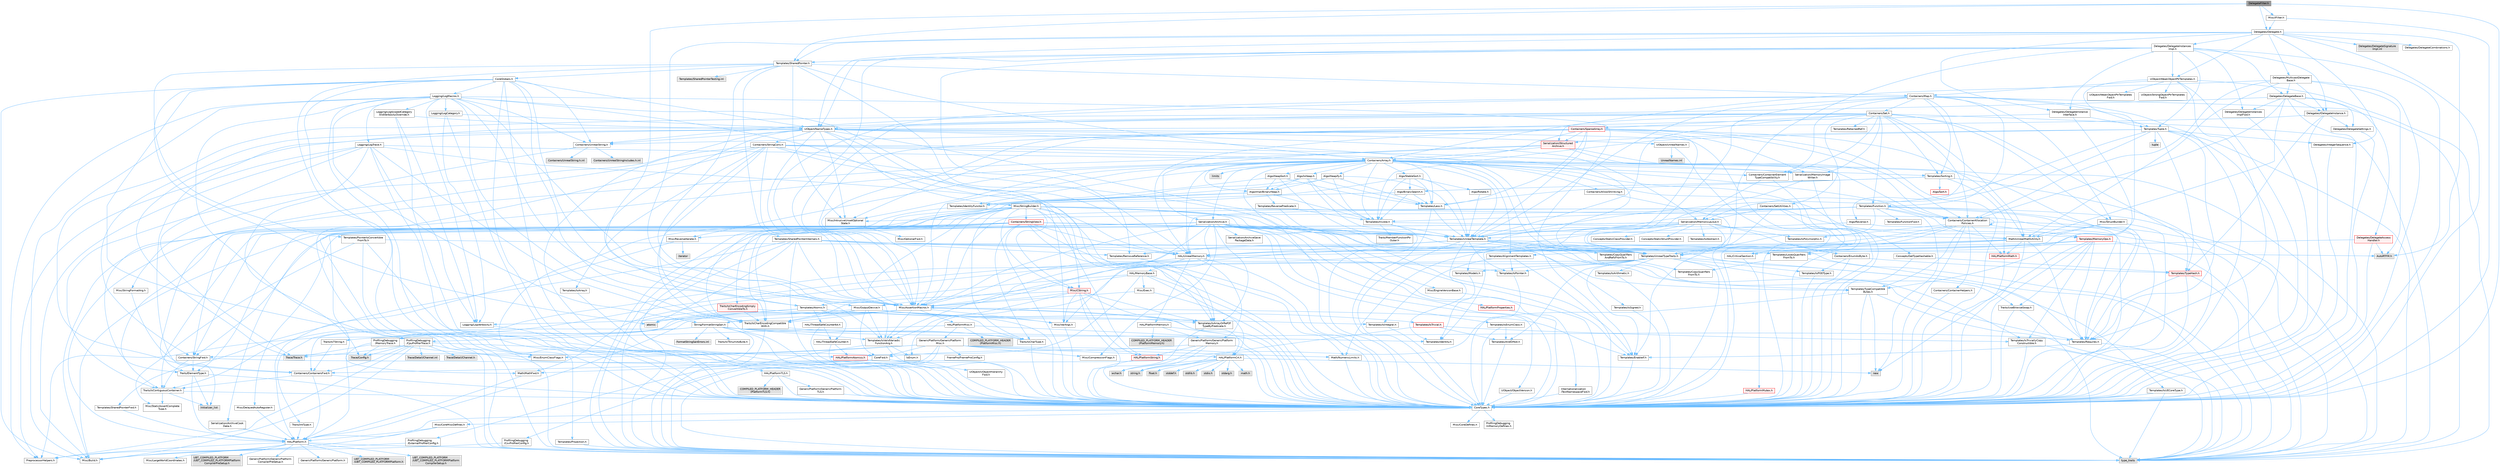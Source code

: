 digraph "DelegateFilter.h"
{
 // INTERACTIVE_SVG=YES
 // LATEX_PDF_SIZE
  bgcolor="transparent";
  edge [fontname=Helvetica,fontsize=10,labelfontname=Helvetica,labelfontsize=10];
  node [fontname=Helvetica,fontsize=10,shape=box,height=0.2,width=0.4];
  Node1 [id="Node000001",label="DelegateFilter.h",height=0.2,width=0.4,color="gray40", fillcolor="grey60", style="filled", fontcolor="black",tooltip=" "];
  Node1 -> Node2 [id="edge1_Node000001_Node000002",color="steelblue1",style="solid",tooltip=" "];
  Node2 [id="Node000002",label="CoreTypes.h",height=0.2,width=0.4,color="grey40", fillcolor="white", style="filled",URL="$dc/dec/CoreTypes_8h.html",tooltip=" "];
  Node2 -> Node3 [id="edge2_Node000002_Node000003",color="steelblue1",style="solid",tooltip=" "];
  Node3 [id="Node000003",label="HAL/Platform.h",height=0.2,width=0.4,color="grey40", fillcolor="white", style="filled",URL="$d9/dd0/Platform_8h.html",tooltip=" "];
  Node3 -> Node4 [id="edge3_Node000003_Node000004",color="steelblue1",style="solid",tooltip=" "];
  Node4 [id="Node000004",label="Misc/Build.h",height=0.2,width=0.4,color="grey40", fillcolor="white", style="filled",URL="$d3/dbb/Build_8h.html",tooltip=" "];
  Node3 -> Node5 [id="edge4_Node000003_Node000005",color="steelblue1",style="solid",tooltip=" "];
  Node5 [id="Node000005",label="Misc/LargeWorldCoordinates.h",height=0.2,width=0.4,color="grey40", fillcolor="white", style="filled",URL="$d2/dcb/LargeWorldCoordinates_8h.html",tooltip=" "];
  Node3 -> Node6 [id="edge5_Node000003_Node000006",color="steelblue1",style="solid",tooltip=" "];
  Node6 [id="Node000006",label="type_traits",height=0.2,width=0.4,color="grey60", fillcolor="#E0E0E0", style="filled",tooltip=" "];
  Node3 -> Node7 [id="edge6_Node000003_Node000007",color="steelblue1",style="solid",tooltip=" "];
  Node7 [id="Node000007",label="PreprocessorHelpers.h",height=0.2,width=0.4,color="grey40", fillcolor="white", style="filled",URL="$db/ddb/PreprocessorHelpers_8h.html",tooltip=" "];
  Node3 -> Node8 [id="edge7_Node000003_Node000008",color="steelblue1",style="solid",tooltip=" "];
  Node8 [id="Node000008",label="UBT_COMPILED_PLATFORM\l/UBT_COMPILED_PLATFORMPlatform\lCompilerPreSetup.h",height=0.2,width=0.4,color="grey60", fillcolor="#E0E0E0", style="filled",tooltip=" "];
  Node3 -> Node9 [id="edge8_Node000003_Node000009",color="steelblue1",style="solid",tooltip=" "];
  Node9 [id="Node000009",label="GenericPlatform/GenericPlatform\lCompilerPreSetup.h",height=0.2,width=0.4,color="grey40", fillcolor="white", style="filled",URL="$d9/dc8/GenericPlatformCompilerPreSetup_8h.html",tooltip=" "];
  Node3 -> Node10 [id="edge9_Node000003_Node000010",color="steelblue1",style="solid",tooltip=" "];
  Node10 [id="Node000010",label="GenericPlatform/GenericPlatform.h",height=0.2,width=0.4,color="grey40", fillcolor="white", style="filled",URL="$d6/d84/GenericPlatform_8h.html",tooltip=" "];
  Node3 -> Node11 [id="edge10_Node000003_Node000011",color="steelblue1",style="solid",tooltip=" "];
  Node11 [id="Node000011",label="UBT_COMPILED_PLATFORM\l/UBT_COMPILED_PLATFORMPlatform.h",height=0.2,width=0.4,color="grey60", fillcolor="#E0E0E0", style="filled",tooltip=" "];
  Node3 -> Node12 [id="edge11_Node000003_Node000012",color="steelblue1",style="solid",tooltip=" "];
  Node12 [id="Node000012",label="UBT_COMPILED_PLATFORM\l/UBT_COMPILED_PLATFORMPlatform\lCompilerSetup.h",height=0.2,width=0.4,color="grey60", fillcolor="#E0E0E0", style="filled",tooltip=" "];
  Node2 -> Node13 [id="edge12_Node000002_Node000013",color="steelblue1",style="solid",tooltip=" "];
  Node13 [id="Node000013",label="ProfilingDebugging\l/UMemoryDefines.h",height=0.2,width=0.4,color="grey40", fillcolor="white", style="filled",URL="$d2/da2/UMemoryDefines_8h.html",tooltip=" "];
  Node2 -> Node14 [id="edge13_Node000002_Node000014",color="steelblue1",style="solid",tooltip=" "];
  Node14 [id="Node000014",label="Misc/CoreMiscDefines.h",height=0.2,width=0.4,color="grey40", fillcolor="white", style="filled",URL="$da/d38/CoreMiscDefines_8h.html",tooltip=" "];
  Node14 -> Node3 [id="edge14_Node000014_Node000003",color="steelblue1",style="solid",tooltip=" "];
  Node14 -> Node7 [id="edge15_Node000014_Node000007",color="steelblue1",style="solid",tooltip=" "];
  Node2 -> Node15 [id="edge16_Node000002_Node000015",color="steelblue1",style="solid",tooltip=" "];
  Node15 [id="Node000015",label="Misc/CoreDefines.h",height=0.2,width=0.4,color="grey40", fillcolor="white", style="filled",URL="$d3/dd2/CoreDefines_8h.html",tooltip=" "];
  Node1 -> Node16 [id="edge17_Node000001_Node000016",color="steelblue1",style="solid",tooltip=" "];
  Node16 [id="Node000016",label="Misc/AssertionMacros.h",height=0.2,width=0.4,color="grey40", fillcolor="white", style="filled",URL="$d0/dfa/AssertionMacros_8h.html",tooltip=" "];
  Node16 -> Node2 [id="edge18_Node000016_Node000002",color="steelblue1",style="solid",tooltip=" "];
  Node16 -> Node3 [id="edge19_Node000016_Node000003",color="steelblue1",style="solid",tooltip=" "];
  Node16 -> Node17 [id="edge20_Node000016_Node000017",color="steelblue1",style="solid",tooltip=" "];
  Node17 [id="Node000017",label="HAL/PlatformMisc.h",height=0.2,width=0.4,color="grey40", fillcolor="white", style="filled",URL="$d0/df5/PlatformMisc_8h.html",tooltip=" "];
  Node17 -> Node2 [id="edge21_Node000017_Node000002",color="steelblue1",style="solid",tooltip=" "];
  Node17 -> Node18 [id="edge22_Node000017_Node000018",color="steelblue1",style="solid",tooltip=" "];
  Node18 [id="Node000018",label="GenericPlatform/GenericPlatform\lMisc.h",height=0.2,width=0.4,color="grey40", fillcolor="white", style="filled",URL="$db/d9a/GenericPlatformMisc_8h.html",tooltip=" "];
  Node18 -> Node19 [id="edge23_Node000018_Node000019",color="steelblue1",style="solid",tooltip=" "];
  Node19 [id="Node000019",label="Containers/StringFwd.h",height=0.2,width=0.4,color="grey40", fillcolor="white", style="filled",URL="$df/d37/StringFwd_8h.html",tooltip=" "];
  Node19 -> Node2 [id="edge24_Node000019_Node000002",color="steelblue1",style="solid",tooltip=" "];
  Node19 -> Node20 [id="edge25_Node000019_Node000020",color="steelblue1",style="solid",tooltip=" "];
  Node20 [id="Node000020",label="Traits/ElementType.h",height=0.2,width=0.4,color="grey40", fillcolor="white", style="filled",URL="$d5/d4f/ElementType_8h.html",tooltip=" "];
  Node20 -> Node3 [id="edge26_Node000020_Node000003",color="steelblue1",style="solid",tooltip=" "];
  Node20 -> Node21 [id="edge27_Node000020_Node000021",color="steelblue1",style="solid",tooltip=" "];
  Node21 [id="Node000021",label="initializer_list",height=0.2,width=0.4,color="grey60", fillcolor="#E0E0E0", style="filled",tooltip=" "];
  Node20 -> Node6 [id="edge28_Node000020_Node000006",color="steelblue1",style="solid",tooltip=" "];
  Node19 -> Node22 [id="edge29_Node000019_Node000022",color="steelblue1",style="solid",tooltip=" "];
  Node22 [id="Node000022",label="Traits/IsContiguousContainer.h",height=0.2,width=0.4,color="grey40", fillcolor="white", style="filled",URL="$d5/d3c/IsContiguousContainer_8h.html",tooltip=" "];
  Node22 -> Node2 [id="edge30_Node000022_Node000002",color="steelblue1",style="solid",tooltip=" "];
  Node22 -> Node23 [id="edge31_Node000022_Node000023",color="steelblue1",style="solid",tooltip=" "];
  Node23 [id="Node000023",label="Misc/StaticAssertComplete\lType.h",height=0.2,width=0.4,color="grey40", fillcolor="white", style="filled",URL="$d5/d4e/StaticAssertCompleteType_8h.html",tooltip=" "];
  Node22 -> Node21 [id="edge32_Node000022_Node000021",color="steelblue1",style="solid",tooltip=" "];
  Node18 -> Node24 [id="edge33_Node000018_Node000024",color="steelblue1",style="solid",tooltip=" "];
  Node24 [id="Node000024",label="CoreFwd.h",height=0.2,width=0.4,color="grey40", fillcolor="white", style="filled",URL="$d1/d1e/CoreFwd_8h.html",tooltip=" "];
  Node24 -> Node2 [id="edge34_Node000024_Node000002",color="steelblue1",style="solid",tooltip=" "];
  Node24 -> Node25 [id="edge35_Node000024_Node000025",color="steelblue1",style="solid",tooltip=" "];
  Node25 [id="Node000025",label="Containers/ContainersFwd.h",height=0.2,width=0.4,color="grey40", fillcolor="white", style="filled",URL="$d4/d0a/ContainersFwd_8h.html",tooltip=" "];
  Node25 -> Node3 [id="edge36_Node000025_Node000003",color="steelblue1",style="solid",tooltip=" "];
  Node25 -> Node2 [id="edge37_Node000025_Node000002",color="steelblue1",style="solid",tooltip=" "];
  Node25 -> Node22 [id="edge38_Node000025_Node000022",color="steelblue1",style="solid",tooltip=" "];
  Node24 -> Node26 [id="edge39_Node000024_Node000026",color="steelblue1",style="solid",tooltip=" "];
  Node26 [id="Node000026",label="Math/MathFwd.h",height=0.2,width=0.4,color="grey40", fillcolor="white", style="filled",URL="$d2/d10/MathFwd_8h.html",tooltip=" "];
  Node26 -> Node3 [id="edge40_Node000026_Node000003",color="steelblue1",style="solid",tooltip=" "];
  Node24 -> Node27 [id="edge41_Node000024_Node000027",color="steelblue1",style="solid",tooltip=" "];
  Node27 [id="Node000027",label="UObject/UObjectHierarchy\lFwd.h",height=0.2,width=0.4,color="grey40", fillcolor="white", style="filled",URL="$d3/d13/UObjectHierarchyFwd_8h.html",tooltip=" "];
  Node18 -> Node2 [id="edge42_Node000018_Node000002",color="steelblue1",style="solid",tooltip=" "];
  Node18 -> Node28 [id="edge43_Node000018_Node000028",color="steelblue1",style="solid",tooltip=" "];
  Node28 [id="Node000028",label="FramePro/FrameProConfig.h",height=0.2,width=0.4,color="grey40", fillcolor="white", style="filled",URL="$d7/d90/FrameProConfig_8h.html",tooltip=" "];
  Node18 -> Node29 [id="edge44_Node000018_Node000029",color="steelblue1",style="solid",tooltip=" "];
  Node29 [id="Node000029",label="HAL/PlatformCrt.h",height=0.2,width=0.4,color="grey40", fillcolor="white", style="filled",URL="$d8/d75/PlatformCrt_8h.html",tooltip=" "];
  Node29 -> Node30 [id="edge45_Node000029_Node000030",color="steelblue1",style="solid",tooltip=" "];
  Node30 [id="Node000030",label="new",height=0.2,width=0.4,color="grey60", fillcolor="#E0E0E0", style="filled",tooltip=" "];
  Node29 -> Node31 [id="edge46_Node000029_Node000031",color="steelblue1",style="solid",tooltip=" "];
  Node31 [id="Node000031",label="wchar.h",height=0.2,width=0.4,color="grey60", fillcolor="#E0E0E0", style="filled",tooltip=" "];
  Node29 -> Node32 [id="edge47_Node000029_Node000032",color="steelblue1",style="solid",tooltip=" "];
  Node32 [id="Node000032",label="stddef.h",height=0.2,width=0.4,color="grey60", fillcolor="#E0E0E0", style="filled",tooltip=" "];
  Node29 -> Node33 [id="edge48_Node000029_Node000033",color="steelblue1",style="solid",tooltip=" "];
  Node33 [id="Node000033",label="stdlib.h",height=0.2,width=0.4,color="grey60", fillcolor="#E0E0E0", style="filled",tooltip=" "];
  Node29 -> Node34 [id="edge49_Node000029_Node000034",color="steelblue1",style="solid",tooltip=" "];
  Node34 [id="Node000034",label="stdio.h",height=0.2,width=0.4,color="grey60", fillcolor="#E0E0E0", style="filled",tooltip=" "];
  Node29 -> Node35 [id="edge50_Node000029_Node000035",color="steelblue1",style="solid",tooltip=" "];
  Node35 [id="Node000035",label="stdarg.h",height=0.2,width=0.4,color="grey60", fillcolor="#E0E0E0", style="filled",tooltip=" "];
  Node29 -> Node36 [id="edge51_Node000029_Node000036",color="steelblue1",style="solid",tooltip=" "];
  Node36 [id="Node000036",label="math.h",height=0.2,width=0.4,color="grey60", fillcolor="#E0E0E0", style="filled",tooltip=" "];
  Node29 -> Node37 [id="edge52_Node000029_Node000037",color="steelblue1",style="solid",tooltip=" "];
  Node37 [id="Node000037",label="float.h",height=0.2,width=0.4,color="grey60", fillcolor="#E0E0E0", style="filled",tooltip=" "];
  Node29 -> Node38 [id="edge53_Node000029_Node000038",color="steelblue1",style="solid",tooltip=" "];
  Node38 [id="Node000038",label="string.h",height=0.2,width=0.4,color="grey60", fillcolor="#E0E0E0", style="filled",tooltip=" "];
  Node18 -> Node39 [id="edge54_Node000018_Node000039",color="steelblue1",style="solid",tooltip=" "];
  Node39 [id="Node000039",label="Math/NumericLimits.h",height=0.2,width=0.4,color="grey40", fillcolor="white", style="filled",URL="$df/d1b/NumericLimits_8h.html",tooltip=" "];
  Node39 -> Node2 [id="edge55_Node000039_Node000002",color="steelblue1",style="solid",tooltip=" "];
  Node18 -> Node40 [id="edge56_Node000018_Node000040",color="steelblue1",style="solid",tooltip=" "];
  Node40 [id="Node000040",label="Misc/CompressionFlags.h",height=0.2,width=0.4,color="grey40", fillcolor="white", style="filled",URL="$d9/d76/CompressionFlags_8h.html",tooltip=" "];
  Node18 -> Node41 [id="edge57_Node000018_Node000041",color="steelblue1",style="solid",tooltip=" "];
  Node41 [id="Node000041",label="Misc/EnumClassFlags.h",height=0.2,width=0.4,color="grey40", fillcolor="white", style="filled",URL="$d8/de7/EnumClassFlags_8h.html",tooltip=" "];
  Node18 -> Node42 [id="edge58_Node000018_Node000042",color="steelblue1",style="solid",tooltip=" "];
  Node42 [id="Node000042",label="ProfilingDebugging\l/CsvProfilerConfig.h",height=0.2,width=0.4,color="grey40", fillcolor="white", style="filled",URL="$d3/d88/CsvProfilerConfig_8h.html",tooltip=" "];
  Node42 -> Node4 [id="edge59_Node000042_Node000004",color="steelblue1",style="solid",tooltip=" "];
  Node18 -> Node43 [id="edge60_Node000018_Node000043",color="steelblue1",style="solid",tooltip=" "];
  Node43 [id="Node000043",label="ProfilingDebugging\l/ExternalProfilerConfig.h",height=0.2,width=0.4,color="grey40", fillcolor="white", style="filled",URL="$d3/dbb/ExternalProfilerConfig_8h.html",tooltip=" "];
  Node43 -> Node4 [id="edge61_Node000043_Node000004",color="steelblue1",style="solid",tooltip=" "];
  Node17 -> Node44 [id="edge62_Node000017_Node000044",color="steelblue1",style="solid",tooltip=" "];
  Node44 [id="Node000044",label="COMPILED_PLATFORM_HEADER\l(PlatformMisc.h)",height=0.2,width=0.4,color="grey60", fillcolor="#E0E0E0", style="filled",tooltip=" "];
  Node17 -> Node45 [id="edge63_Node000017_Node000045",color="steelblue1",style="solid",tooltip=" "];
  Node45 [id="Node000045",label="ProfilingDebugging\l/CpuProfilerTrace.h",height=0.2,width=0.4,color="grey40", fillcolor="white", style="filled",URL="$da/dcb/CpuProfilerTrace_8h.html",tooltip=" "];
  Node45 -> Node2 [id="edge64_Node000045_Node000002",color="steelblue1",style="solid",tooltip=" "];
  Node45 -> Node25 [id="edge65_Node000045_Node000025",color="steelblue1",style="solid",tooltip=" "];
  Node45 -> Node46 [id="edge66_Node000045_Node000046",color="steelblue1",style="solid",tooltip=" "];
  Node46 [id="Node000046",label="HAL/PlatformAtomics.h",height=0.2,width=0.4,color="red", fillcolor="#FFF0F0", style="filled",URL="$d3/d36/PlatformAtomics_8h.html",tooltip=" "];
  Node46 -> Node2 [id="edge67_Node000046_Node000002",color="steelblue1",style="solid",tooltip=" "];
  Node45 -> Node7 [id="edge68_Node000045_Node000007",color="steelblue1",style="solid",tooltip=" "];
  Node45 -> Node4 [id="edge69_Node000045_Node000004",color="steelblue1",style="solid",tooltip=" "];
  Node45 -> Node49 [id="edge70_Node000045_Node000049",color="steelblue1",style="solid",tooltip=" "];
  Node49 [id="Node000049",label="Trace/Config.h",height=0.2,width=0.4,color="grey60", fillcolor="#E0E0E0", style="filled",tooltip=" "];
  Node45 -> Node50 [id="edge71_Node000045_Node000050",color="steelblue1",style="solid",tooltip=" "];
  Node50 [id="Node000050",label="Trace/Detail/Channel.h",height=0.2,width=0.4,color="grey60", fillcolor="#E0E0E0", style="filled",tooltip=" "];
  Node45 -> Node51 [id="edge72_Node000045_Node000051",color="steelblue1",style="solid",tooltip=" "];
  Node51 [id="Node000051",label="Trace/Detail/Channel.inl",height=0.2,width=0.4,color="grey60", fillcolor="#E0E0E0", style="filled",tooltip=" "];
  Node45 -> Node52 [id="edge73_Node000045_Node000052",color="steelblue1",style="solid",tooltip=" "];
  Node52 [id="Node000052",label="Trace/Trace.h",height=0.2,width=0.4,color="grey60", fillcolor="#E0E0E0", style="filled",tooltip=" "];
  Node16 -> Node7 [id="edge74_Node000016_Node000007",color="steelblue1",style="solid",tooltip=" "];
  Node16 -> Node53 [id="edge75_Node000016_Node000053",color="steelblue1",style="solid",tooltip=" "];
  Node53 [id="Node000053",label="Templates/EnableIf.h",height=0.2,width=0.4,color="grey40", fillcolor="white", style="filled",URL="$d7/d60/EnableIf_8h.html",tooltip=" "];
  Node53 -> Node2 [id="edge76_Node000053_Node000002",color="steelblue1",style="solid",tooltip=" "];
  Node16 -> Node54 [id="edge77_Node000016_Node000054",color="steelblue1",style="solid",tooltip=" "];
  Node54 [id="Node000054",label="Templates/IsArrayOrRefOf\lTypeByPredicate.h",height=0.2,width=0.4,color="grey40", fillcolor="white", style="filled",URL="$d6/da1/IsArrayOrRefOfTypeByPredicate_8h.html",tooltip=" "];
  Node54 -> Node2 [id="edge78_Node000054_Node000002",color="steelblue1",style="solid",tooltip=" "];
  Node16 -> Node55 [id="edge79_Node000016_Node000055",color="steelblue1",style="solid",tooltip=" "];
  Node55 [id="Node000055",label="Templates/IsValidVariadic\lFunctionArg.h",height=0.2,width=0.4,color="grey40", fillcolor="white", style="filled",URL="$d0/dc8/IsValidVariadicFunctionArg_8h.html",tooltip=" "];
  Node55 -> Node2 [id="edge80_Node000055_Node000002",color="steelblue1",style="solid",tooltip=" "];
  Node55 -> Node56 [id="edge81_Node000055_Node000056",color="steelblue1",style="solid",tooltip=" "];
  Node56 [id="Node000056",label="IsEnum.h",height=0.2,width=0.4,color="grey40", fillcolor="white", style="filled",URL="$d4/de5/IsEnum_8h.html",tooltip=" "];
  Node55 -> Node6 [id="edge82_Node000055_Node000006",color="steelblue1",style="solid",tooltip=" "];
  Node16 -> Node57 [id="edge83_Node000016_Node000057",color="steelblue1",style="solid",tooltip=" "];
  Node57 [id="Node000057",label="Traits/IsCharEncodingCompatible\lWith.h",height=0.2,width=0.4,color="grey40", fillcolor="white", style="filled",URL="$df/dd1/IsCharEncodingCompatibleWith_8h.html",tooltip=" "];
  Node57 -> Node6 [id="edge84_Node000057_Node000006",color="steelblue1",style="solid",tooltip=" "];
  Node57 -> Node58 [id="edge85_Node000057_Node000058",color="steelblue1",style="solid",tooltip=" "];
  Node58 [id="Node000058",label="Traits/IsCharType.h",height=0.2,width=0.4,color="grey40", fillcolor="white", style="filled",URL="$db/d51/IsCharType_8h.html",tooltip=" "];
  Node58 -> Node2 [id="edge86_Node000058_Node000002",color="steelblue1",style="solid",tooltip=" "];
  Node16 -> Node59 [id="edge87_Node000016_Node000059",color="steelblue1",style="solid",tooltip=" "];
  Node59 [id="Node000059",label="Misc/VarArgs.h",height=0.2,width=0.4,color="grey40", fillcolor="white", style="filled",URL="$d5/d6f/VarArgs_8h.html",tooltip=" "];
  Node59 -> Node2 [id="edge88_Node000059_Node000002",color="steelblue1",style="solid",tooltip=" "];
  Node16 -> Node60 [id="edge89_Node000016_Node000060",color="steelblue1",style="solid",tooltip=" "];
  Node60 [id="Node000060",label="String/FormatStringSan.h",height=0.2,width=0.4,color="grey40", fillcolor="white", style="filled",URL="$d3/d8b/FormatStringSan_8h.html",tooltip=" "];
  Node60 -> Node6 [id="edge90_Node000060_Node000006",color="steelblue1",style="solid",tooltip=" "];
  Node60 -> Node2 [id="edge91_Node000060_Node000002",color="steelblue1",style="solid",tooltip=" "];
  Node60 -> Node61 [id="edge92_Node000060_Node000061",color="steelblue1",style="solid",tooltip=" "];
  Node61 [id="Node000061",label="Templates/Requires.h",height=0.2,width=0.4,color="grey40", fillcolor="white", style="filled",URL="$dc/d96/Requires_8h.html",tooltip=" "];
  Node61 -> Node53 [id="edge93_Node000061_Node000053",color="steelblue1",style="solid",tooltip=" "];
  Node61 -> Node6 [id="edge94_Node000061_Node000006",color="steelblue1",style="solid",tooltip=" "];
  Node60 -> Node62 [id="edge95_Node000060_Node000062",color="steelblue1",style="solid",tooltip=" "];
  Node62 [id="Node000062",label="Templates/Identity.h",height=0.2,width=0.4,color="grey40", fillcolor="white", style="filled",URL="$d0/dd5/Identity_8h.html",tooltip=" "];
  Node60 -> Node55 [id="edge96_Node000060_Node000055",color="steelblue1",style="solid",tooltip=" "];
  Node60 -> Node58 [id="edge97_Node000060_Node000058",color="steelblue1",style="solid",tooltip=" "];
  Node60 -> Node63 [id="edge98_Node000060_Node000063",color="steelblue1",style="solid",tooltip=" "];
  Node63 [id="Node000063",label="Traits/IsTEnumAsByte.h",height=0.2,width=0.4,color="grey40", fillcolor="white", style="filled",URL="$d1/de6/IsTEnumAsByte_8h.html",tooltip=" "];
  Node60 -> Node64 [id="edge99_Node000060_Node000064",color="steelblue1",style="solid",tooltip=" "];
  Node64 [id="Node000064",label="Traits/IsTString.h",height=0.2,width=0.4,color="grey40", fillcolor="white", style="filled",URL="$d0/df8/IsTString_8h.html",tooltip=" "];
  Node64 -> Node25 [id="edge100_Node000064_Node000025",color="steelblue1",style="solid",tooltip=" "];
  Node60 -> Node25 [id="edge101_Node000060_Node000025",color="steelblue1",style="solid",tooltip=" "];
  Node60 -> Node65 [id="edge102_Node000060_Node000065",color="steelblue1",style="solid",tooltip=" "];
  Node65 [id="Node000065",label="FormatStringSanErrors.inl",height=0.2,width=0.4,color="grey60", fillcolor="#E0E0E0", style="filled",tooltip=" "];
  Node16 -> Node66 [id="edge103_Node000016_Node000066",color="steelblue1",style="solid",tooltip=" "];
  Node66 [id="Node000066",label="atomic",height=0.2,width=0.4,color="grey60", fillcolor="#E0E0E0", style="filled",tooltip=" "];
  Node1 -> Node67 [id="edge104_Node000001_Node000067",color="steelblue1",style="solid",tooltip=" "];
  Node67 [id="Node000067",label="Templates/SharedPointer.h",height=0.2,width=0.4,color="grey40", fillcolor="white", style="filled",URL="$d2/d17/SharedPointer_8h.html",tooltip=" "];
  Node67 -> Node2 [id="edge105_Node000067_Node000002",color="steelblue1",style="solid",tooltip=" "];
  Node67 -> Node68 [id="edge106_Node000067_Node000068",color="steelblue1",style="solid",tooltip=" "];
  Node68 [id="Node000068",label="Misc/IntrusiveUnsetOptional\lState.h",height=0.2,width=0.4,color="grey40", fillcolor="white", style="filled",URL="$d2/d0a/IntrusiveUnsetOptionalState_8h.html",tooltip=" "];
  Node68 -> Node69 [id="edge107_Node000068_Node000069",color="steelblue1",style="solid",tooltip=" "];
  Node69 [id="Node000069",label="Misc/OptionalFwd.h",height=0.2,width=0.4,color="grey40", fillcolor="white", style="filled",URL="$dc/d50/OptionalFwd_8h.html",tooltip=" "];
  Node67 -> Node70 [id="edge108_Node000067_Node000070",color="steelblue1",style="solid",tooltip=" "];
  Node70 [id="Node000070",label="Templates/PointerIsConvertible\lFromTo.h",height=0.2,width=0.4,color="grey40", fillcolor="white", style="filled",URL="$d6/d65/PointerIsConvertibleFromTo_8h.html",tooltip=" "];
  Node70 -> Node2 [id="edge109_Node000070_Node000002",color="steelblue1",style="solid",tooltip=" "];
  Node70 -> Node23 [id="edge110_Node000070_Node000023",color="steelblue1",style="solid",tooltip=" "];
  Node70 -> Node71 [id="edge111_Node000070_Node000071",color="steelblue1",style="solid",tooltip=" "];
  Node71 [id="Node000071",label="Templates/LosesQualifiers\lFromTo.h",height=0.2,width=0.4,color="grey40", fillcolor="white", style="filled",URL="$d2/db3/LosesQualifiersFromTo_8h.html",tooltip=" "];
  Node71 -> Node72 [id="edge112_Node000071_Node000072",color="steelblue1",style="solid",tooltip=" "];
  Node72 [id="Node000072",label="Templates/CopyQualifiers\lFromTo.h",height=0.2,width=0.4,color="grey40", fillcolor="white", style="filled",URL="$d5/db4/CopyQualifiersFromTo_8h.html",tooltip=" "];
  Node71 -> Node6 [id="edge113_Node000071_Node000006",color="steelblue1",style="solid",tooltip=" "];
  Node70 -> Node6 [id="edge114_Node000070_Node000006",color="steelblue1",style="solid",tooltip=" "];
  Node67 -> Node16 [id="edge115_Node000067_Node000016",color="steelblue1",style="solid",tooltip=" "];
  Node67 -> Node73 [id="edge116_Node000067_Node000073",color="steelblue1",style="solid",tooltip=" "];
  Node73 [id="Node000073",label="HAL/UnrealMemory.h",height=0.2,width=0.4,color="grey40", fillcolor="white", style="filled",URL="$d9/d96/UnrealMemory_8h.html",tooltip=" "];
  Node73 -> Node2 [id="edge117_Node000073_Node000002",color="steelblue1",style="solid",tooltip=" "];
  Node73 -> Node74 [id="edge118_Node000073_Node000074",color="steelblue1",style="solid",tooltip=" "];
  Node74 [id="Node000074",label="GenericPlatform/GenericPlatform\lMemory.h",height=0.2,width=0.4,color="grey40", fillcolor="white", style="filled",URL="$dd/d22/GenericPlatformMemory_8h.html",tooltip=" "];
  Node74 -> Node24 [id="edge119_Node000074_Node000024",color="steelblue1",style="solid",tooltip=" "];
  Node74 -> Node2 [id="edge120_Node000074_Node000002",color="steelblue1",style="solid",tooltip=" "];
  Node74 -> Node75 [id="edge121_Node000074_Node000075",color="steelblue1",style="solid",tooltip=" "];
  Node75 [id="Node000075",label="HAL/PlatformString.h",height=0.2,width=0.4,color="red", fillcolor="#FFF0F0", style="filled",URL="$db/db5/PlatformString_8h.html",tooltip=" "];
  Node75 -> Node2 [id="edge122_Node000075_Node000002",color="steelblue1",style="solid",tooltip=" "];
  Node74 -> Node38 [id="edge123_Node000074_Node000038",color="steelblue1",style="solid",tooltip=" "];
  Node74 -> Node31 [id="edge124_Node000074_Node000031",color="steelblue1",style="solid",tooltip=" "];
  Node73 -> Node77 [id="edge125_Node000073_Node000077",color="steelblue1",style="solid",tooltip=" "];
  Node77 [id="Node000077",label="HAL/MemoryBase.h",height=0.2,width=0.4,color="grey40", fillcolor="white", style="filled",URL="$d6/d9f/MemoryBase_8h.html",tooltip=" "];
  Node77 -> Node2 [id="edge126_Node000077_Node000002",color="steelblue1",style="solid",tooltip=" "];
  Node77 -> Node46 [id="edge127_Node000077_Node000046",color="steelblue1",style="solid",tooltip=" "];
  Node77 -> Node29 [id="edge128_Node000077_Node000029",color="steelblue1",style="solid",tooltip=" "];
  Node77 -> Node78 [id="edge129_Node000077_Node000078",color="steelblue1",style="solid",tooltip=" "];
  Node78 [id="Node000078",label="Misc/Exec.h",height=0.2,width=0.4,color="grey40", fillcolor="white", style="filled",URL="$de/ddb/Exec_8h.html",tooltip=" "];
  Node78 -> Node2 [id="edge130_Node000078_Node000002",color="steelblue1",style="solid",tooltip=" "];
  Node78 -> Node16 [id="edge131_Node000078_Node000016",color="steelblue1",style="solid",tooltip=" "];
  Node77 -> Node79 [id="edge132_Node000077_Node000079",color="steelblue1",style="solid",tooltip=" "];
  Node79 [id="Node000079",label="Misc/OutputDevice.h",height=0.2,width=0.4,color="grey40", fillcolor="white", style="filled",URL="$d7/d32/OutputDevice_8h.html",tooltip=" "];
  Node79 -> Node24 [id="edge133_Node000079_Node000024",color="steelblue1",style="solid",tooltip=" "];
  Node79 -> Node2 [id="edge134_Node000079_Node000002",color="steelblue1",style="solid",tooltip=" "];
  Node79 -> Node80 [id="edge135_Node000079_Node000080",color="steelblue1",style="solid",tooltip=" "];
  Node80 [id="Node000080",label="Logging/LogVerbosity.h",height=0.2,width=0.4,color="grey40", fillcolor="white", style="filled",URL="$d2/d8f/LogVerbosity_8h.html",tooltip=" "];
  Node80 -> Node2 [id="edge136_Node000080_Node000002",color="steelblue1",style="solid",tooltip=" "];
  Node79 -> Node59 [id="edge137_Node000079_Node000059",color="steelblue1",style="solid",tooltip=" "];
  Node79 -> Node54 [id="edge138_Node000079_Node000054",color="steelblue1",style="solid",tooltip=" "];
  Node79 -> Node55 [id="edge139_Node000079_Node000055",color="steelblue1",style="solid",tooltip=" "];
  Node79 -> Node57 [id="edge140_Node000079_Node000057",color="steelblue1",style="solid",tooltip=" "];
  Node77 -> Node81 [id="edge141_Node000077_Node000081",color="steelblue1",style="solid",tooltip=" "];
  Node81 [id="Node000081",label="Templates/Atomic.h",height=0.2,width=0.4,color="grey40", fillcolor="white", style="filled",URL="$d3/d91/Atomic_8h.html",tooltip=" "];
  Node81 -> Node82 [id="edge142_Node000081_Node000082",color="steelblue1",style="solid",tooltip=" "];
  Node82 [id="Node000082",label="HAL/ThreadSafeCounter.h",height=0.2,width=0.4,color="grey40", fillcolor="white", style="filled",URL="$dc/dc9/ThreadSafeCounter_8h.html",tooltip=" "];
  Node82 -> Node2 [id="edge143_Node000082_Node000002",color="steelblue1",style="solid",tooltip=" "];
  Node82 -> Node46 [id="edge144_Node000082_Node000046",color="steelblue1",style="solid",tooltip=" "];
  Node81 -> Node83 [id="edge145_Node000081_Node000083",color="steelblue1",style="solid",tooltip=" "];
  Node83 [id="Node000083",label="HAL/ThreadSafeCounter64.h",height=0.2,width=0.4,color="grey40", fillcolor="white", style="filled",URL="$d0/d12/ThreadSafeCounter64_8h.html",tooltip=" "];
  Node83 -> Node2 [id="edge146_Node000083_Node000002",color="steelblue1",style="solid",tooltip=" "];
  Node83 -> Node82 [id="edge147_Node000083_Node000082",color="steelblue1",style="solid",tooltip=" "];
  Node81 -> Node84 [id="edge148_Node000081_Node000084",color="steelblue1",style="solid",tooltip=" "];
  Node84 [id="Node000084",label="Templates/IsIntegral.h",height=0.2,width=0.4,color="grey40", fillcolor="white", style="filled",URL="$da/d64/IsIntegral_8h.html",tooltip=" "];
  Node84 -> Node2 [id="edge149_Node000084_Node000002",color="steelblue1",style="solid",tooltip=" "];
  Node81 -> Node85 [id="edge150_Node000081_Node000085",color="steelblue1",style="solid",tooltip=" "];
  Node85 [id="Node000085",label="Templates/IsTrivial.h",height=0.2,width=0.4,color="red", fillcolor="#FFF0F0", style="filled",URL="$da/d4c/IsTrivial_8h.html",tooltip=" "];
  Node85 -> Node86 [id="edge151_Node000085_Node000086",color="steelblue1",style="solid",tooltip=" "];
  Node86 [id="Node000086",label="Templates/AndOrNot.h",height=0.2,width=0.4,color="grey40", fillcolor="white", style="filled",URL="$db/d0a/AndOrNot_8h.html",tooltip=" "];
  Node86 -> Node2 [id="edge152_Node000086_Node000002",color="steelblue1",style="solid",tooltip=" "];
  Node85 -> Node87 [id="edge153_Node000085_Node000087",color="steelblue1",style="solid",tooltip=" "];
  Node87 [id="Node000087",label="Templates/IsTriviallyCopy\lConstructible.h",height=0.2,width=0.4,color="grey40", fillcolor="white", style="filled",URL="$d3/d78/IsTriviallyCopyConstructible_8h.html",tooltip=" "];
  Node87 -> Node2 [id="edge154_Node000087_Node000002",color="steelblue1",style="solid",tooltip=" "];
  Node87 -> Node6 [id="edge155_Node000087_Node000006",color="steelblue1",style="solid",tooltip=" "];
  Node85 -> Node6 [id="edge156_Node000085_Node000006",color="steelblue1",style="solid",tooltip=" "];
  Node81 -> Node89 [id="edge157_Node000081_Node000089",color="steelblue1",style="solid",tooltip=" "];
  Node89 [id="Node000089",label="Traits/IntType.h",height=0.2,width=0.4,color="grey40", fillcolor="white", style="filled",URL="$d7/deb/IntType_8h.html",tooltip=" "];
  Node89 -> Node3 [id="edge158_Node000089_Node000003",color="steelblue1",style="solid",tooltip=" "];
  Node81 -> Node66 [id="edge159_Node000081_Node000066",color="steelblue1",style="solid",tooltip=" "];
  Node73 -> Node90 [id="edge160_Node000073_Node000090",color="steelblue1",style="solid",tooltip=" "];
  Node90 [id="Node000090",label="HAL/PlatformMemory.h",height=0.2,width=0.4,color="grey40", fillcolor="white", style="filled",URL="$de/d68/PlatformMemory_8h.html",tooltip=" "];
  Node90 -> Node2 [id="edge161_Node000090_Node000002",color="steelblue1",style="solid",tooltip=" "];
  Node90 -> Node74 [id="edge162_Node000090_Node000074",color="steelblue1",style="solid",tooltip=" "];
  Node90 -> Node91 [id="edge163_Node000090_Node000091",color="steelblue1",style="solid",tooltip=" "];
  Node91 [id="Node000091",label="COMPILED_PLATFORM_HEADER\l(PlatformMemory.h)",height=0.2,width=0.4,color="grey60", fillcolor="#E0E0E0", style="filled",tooltip=" "];
  Node73 -> Node92 [id="edge164_Node000073_Node000092",color="steelblue1",style="solid",tooltip=" "];
  Node92 [id="Node000092",label="ProfilingDebugging\l/MemoryTrace.h",height=0.2,width=0.4,color="grey40", fillcolor="white", style="filled",URL="$da/dd7/MemoryTrace_8h.html",tooltip=" "];
  Node92 -> Node3 [id="edge165_Node000092_Node000003",color="steelblue1",style="solid",tooltip=" "];
  Node92 -> Node41 [id="edge166_Node000092_Node000041",color="steelblue1",style="solid",tooltip=" "];
  Node92 -> Node49 [id="edge167_Node000092_Node000049",color="steelblue1",style="solid",tooltip=" "];
  Node92 -> Node52 [id="edge168_Node000092_Node000052",color="steelblue1",style="solid",tooltip=" "];
  Node73 -> Node93 [id="edge169_Node000073_Node000093",color="steelblue1",style="solid",tooltip=" "];
  Node93 [id="Node000093",label="Templates/IsPointer.h",height=0.2,width=0.4,color="grey40", fillcolor="white", style="filled",URL="$d7/d05/IsPointer_8h.html",tooltip=" "];
  Node93 -> Node2 [id="edge170_Node000093_Node000002",color="steelblue1",style="solid",tooltip=" "];
  Node67 -> Node94 [id="edge171_Node000067_Node000094",color="steelblue1",style="solid",tooltip=" "];
  Node94 [id="Node000094",label="Containers/Array.h",height=0.2,width=0.4,color="grey40", fillcolor="white", style="filled",URL="$df/dd0/Array_8h.html",tooltip=" "];
  Node94 -> Node2 [id="edge172_Node000094_Node000002",color="steelblue1",style="solid",tooltip=" "];
  Node94 -> Node16 [id="edge173_Node000094_Node000016",color="steelblue1",style="solid",tooltip=" "];
  Node94 -> Node68 [id="edge174_Node000094_Node000068",color="steelblue1",style="solid",tooltip=" "];
  Node94 -> Node95 [id="edge175_Node000094_Node000095",color="steelblue1",style="solid",tooltip=" "];
  Node95 [id="Node000095",label="Misc/ReverseIterate.h",height=0.2,width=0.4,color="grey40", fillcolor="white", style="filled",URL="$db/de3/ReverseIterate_8h.html",tooltip=" "];
  Node95 -> Node3 [id="edge176_Node000095_Node000003",color="steelblue1",style="solid",tooltip=" "];
  Node95 -> Node96 [id="edge177_Node000095_Node000096",color="steelblue1",style="solid",tooltip=" "];
  Node96 [id="Node000096",label="iterator",height=0.2,width=0.4,color="grey60", fillcolor="#E0E0E0", style="filled",tooltip=" "];
  Node94 -> Node73 [id="edge178_Node000094_Node000073",color="steelblue1",style="solid",tooltip=" "];
  Node94 -> Node97 [id="edge179_Node000094_Node000097",color="steelblue1",style="solid",tooltip=" "];
  Node97 [id="Node000097",label="Templates/UnrealTypeTraits.h",height=0.2,width=0.4,color="grey40", fillcolor="white", style="filled",URL="$d2/d2d/UnrealTypeTraits_8h.html",tooltip=" "];
  Node97 -> Node2 [id="edge180_Node000097_Node000002",color="steelblue1",style="solid",tooltip=" "];
  Node97 -> Node93 [id="edge181_Node000097_Node000093",color="steelblue1",style="solid",tooltip=" "];
  Node97 -> Node16 [id="edge182_Node000097_Node000016",color="steelblue1",style="solid",tooltip=" "];
  Node97 -> Node86 [id="edge183_Node000097_Node000086",color="steelblue1",style="solid",tooltip=" "];
  Node97 -> Node53 [id="edge184_Node000097_Node000053",color="steelblue1",style="solid",tooltip=" "];
  Node97 -> Node98 [id="edge185_Node000097_Node000098",color="steelblue1",style="solid",tooltip=" "];
  Node98 [id="Node000098",label="Templates/IsArithmetic.h",height=0.2,width=0.4,color="grey40", fillcolor="white", style="filled",URL="$d2/d5d/IsArithmetic_8h.html",tooltip=" "];
  Node98 -> Node2 [id="edge186_Node000098_Node000002",color="steelblue1",style="solid",tooltip=" "];
  Node97 -> Node56 [id="edge187_Node000097_Node000056",color="steelblue1",style="solid",tooltip=" "];
  Node97 -> Node99 [id="edge188_Node000097_Node000099",color="steelblue1",style="solid",tooltip=" "];
  Node99 [id="Node000099",label="Templates/Models.h",height=0.2,width=0.4,color="grey40", fillcolor="white", style="filled",URL="$d3/d0c/Models_8h.html",tooltip=" "];
  Node99 -> Node62 [id="edge189_Node000099_Node000062",color="steelblue1",style="solid",tooltip=" "];
  Node97 -> Node100 [id="edge190_Node000097_Node000100",color="steelblue1",style="solid",tooltip=" "];
  Node100 [id="Node000100",label="Templates/IsPODType.h",height=0.2,width=0.4,color="grey40", fillcolor="white", style="filled",URL="$d7/db1/IsPODType_8h.html",tooltip=" "];
  Node100 -> Node2 [id="edge191_Node000100_Node000002",color="steelblue1",style="solid",tooltip=" "];
  Node97 -> Node101 [id="edge192_Node000097_Node000101",color="steelblue1",style="solid",tooltip=" "];
  Node101 [id="Node000101",label="Templates/IsUECoreType.h",height=0.2,width=0.4,color="grey40", fillcolor="white", style="filled",URL="$d1/db8/IsUECoreType_8h.html",tooltip=" "];
  Node101 -> Node2 [id="edge193_Node000101_Node000002",color="steelblue1",style="solid",tooltip=" "];
  Node101 -> Node6 [id="edge194_Node000101_Node000006",color="steelblue1",style="solid",tooltip=" "];
  Node97 -> Node87 [id="edge195_Node000097_Node000087",color="steelblue1",style="solid",tooltip=" "];
  Node94 -> Node102 [id="edge196_Node000094_Node000102",color="steelblue1",style="solid",tooltip=" "];
  Node102 [id="Node000102",label="Templates/UnrealTemplate.h",height=0.2,width=0.4,color="grey40", fillcolor="white", style="filled",URL="$d4/d24/UnrealTemplate_8h.html",tooltip=" "];
  Node102 -> Node2 [id="edge197_Node000102_Node000002",color="steelblue1",style="solid",tooltip=" "];
  Node102 -> Node93 [id="edge198_Node000102_Node000093",color="steelblue1",style="solid",tooltip=" "];
  Node102 -> Node73 [id="edge199_Node000102_Node000073",color="steelblue1",style="solid",tooltip=" "];
  Node102 -> Node103 [id="edge200_Node000102_Node000103",color="steelblue1",style="solid",tooltip=" "];
  Node103 [id="Node000103",label="Templates/CopyQualifiers\lAndRefsFromTo.h",height=0.2,width=0.4,color="grey40", fillcolor="white", style="filled",URL="$d3/db3/CopyQualifiersAndRefsFromTo_8h.html",tooltip=" "];
  Node103 -> Node72 [id="edge201_Node000103_Node000072",color="steelblue1",style="solid",tooltip=" "];
  Node102 -> Node97 [id="edge202_Node000102_Node000097",color="steelblue1",style="solid",tooltip=" "];
  Node102 -> Node104 [id="edge203_Node000102_Node000104",color="steelblue1",style="solid",tooltip=" "];
  Node104 [id="Node000104",label="Templates/RemoveReference.h",height=0.2,width=0.4,color="grey40", fillcolor="white", style="filled",URL="$da/dbe/RemoveReference_8h.html",tooltip=" "];
  Node104 -> Node2 [id="edge204_Node000104_Node000002",color="steelblue1",style="solid",tooltip=" "];
  Node102 -> Node61 [id="edge205_Node000102_Node000061",color="steelblue1",style="solid",tooltip=" "];
  Node102 -> Node105 [id="edge206_Node000102_Node000105",color="steelblue1",style="solid",tooltip=" "];
  Node105 [id="Node000105",label="Templates/TypeCompatible\lBytes.h",height=0.2,width=0.4,color="grey40", fillcolor="white", style="filled",URL="$df/d0a/TypeCompatibleBytes_8h.html",tooltip=" "];
  Node105 -> Node2 [id="edge207_Node000105_Node000002",color="steelblue1",style="solid",tooltip=" "];
  Node105 -> Node38 [id="edge208_Node000105_Node000038",color="steelblue1",style="solid",tooltip=" "];
  Node105 -> Node30 [id="edge209_Node000105_Node000030",color="steelblue1",style="solid",tooltip=" "];
  Node105 -> Node6 [id="edge210_Node000105_Node000006",color="steelblue1",style="solid",tooltip=" "];
  Node102 -> Node62 [id="edge211_Node000102_Node000062",color="steelblue1",style="solid",tooltip=" "];
  Node102 -> Node22 [id="edge212_Node000102_Node000022",color="steelblue1",style="solid",tooltip=" "];
  Node102 -> Node106 [id="edge213_Node000102_Node000106",color="steelblue1",style="solid",tooltip=" "];
  Node106 [id="Node000106",label="Traits/UseBitwiseSwap.h",height=0.2,width=0.4,color="grey40", fillcolor="white", style="filled",URL="$db/df3/UseBitwiseSwap_8h.html",tooltip=" "];
  Node106 -> Node2 [id="edge214_Node000106_Node000002",color="steelblue1",style="solid",tooltip=" "];
  Node106 -> Node6 [id="edge215_Node000106_Node000006",color="steelblue1",style="solid",tooltip=" "];
  Node102 -> Node6 [id="edge216_Node000102_Node000006",color="steelblue1",style="solid",tooltip=" "];
  Node94 -> Node107 [id="edge217_Node000094_Node000107",color="steelblue1",style="solid",tooltip=" "];
  Node107 [id="Node000107",label="Containers/AllowShrinking.h",height=0.2,width=0.4,color="grey40", fillcolor="white", style="filled",URL="$d7/d1a/AllowShrinking_8h.html",tooltip=" "];
  Node107 -> Node2 [id="edge218_Node000107_Node000002",color="steelblue1",style="solid",tooltip=" "];
  Node94 -> Node108 [id="edge219_Node000094_Node000108",color="steelblue1",style="solid",tooltip=" "];
  Node108 [id="Node000108",label="Containers/ContainerAllocation\lPolicies.h",height=0.2,width=0.4,color="grey40", fillcolor="white", style="filled",URL="$d7/dff/ContainerAllocationPolicies_8h.html",tooltip=" "];
  Node108 -> Node2 [id="edge220_Node000108_Node000002",color="steelblue1",style="solid",tooltip=" "];
  Node108 -> Node109 [id="edge221_Node000108_Node000109",color="steelblue1",style="solid",tooltip=" "];
  Node109 [id="Node000109",label="Containers/ContainerHelpers.h",height=0.2,width=0.4,color="grey40", fillcolor="white", style="filled",URL="$d7/d33/ContainerHelpers_8h.html",tooltip=" "];
  Node109 -> Node2 [id="edge222_Node000109_Node000002",color="steelblue1",style="solid",tooltip=" "];
  Node108 -> Node108 [id="edge223_Node000108_Node000108",color="steelblue1",style="solid",tooltip=" "];
  Node108 -> Node110 [id="edge224_Node000108_Node000110",color="steelblue1",style="solid",tooltip=" "];
  Node110 [id="Node000110",label="HAL/PlatformMath.h",height=0.2,width=0.4,color="red", fillcolor="#FFF0F0", style="filled",URL="$dc/d53/PlatformMath_8h.html",tooltip=" "];
  Node110 -> Node2 [id="edge225_Node000110_Node000002",color="steelblue1",style="solid",tooltip=" "];
  Node108 -> Node73 [id="edge226_Node000108_Node000073",color="steelblue1",style="solid",tooltip=" "];
  Node108 -> Node39 [id="edge227_Node000108_Node000039",color="steelblue1",style="solid",tooltip=" "];
  Node108 -> Node16 [id="edge228_Node000108_Node000016",color="steelblue1",style="solid",tooltip=" "];
  Node108 -> Node118 [id="edge229_Node000108_Node000118",color="steelblue1",style="solid",tooltip=" "];
  Node118 [id="Node000118",label="Templates/IsPolymorphic.h",height=0.2,width=0.4,color="grey40", fillcolor="white", style="filled",URL="$dc/d20/IsPolymorphic_8h.html",tooltip=" "];
  Node108 -> Node119 [id="edge230_Node000108_Node000119",color="steelblue1",style="solid",tooltip=" "];
  Node119 [id="Node000119",label="Templates/MemoryOps.h",height=0.2,width=0.4,color="red", fillcolor="#FFF0F0", style="filled",URL="$db/dea/MemoryOps_8h.html",tooltip=" "];
  Node119 -> Node2 [id="edge231_Node000119_Node000002",color="steelblue1",style="solid",tooltip=" "];
  Node119 -> Node73 [id="edge232_Node000119_Node000073",color="steelblue1",style="solid",tooltip=" "];
  Node119 -> Node87 [id="edge233_Node000119_Node000087",color="steelblue1",style="solid",tooltip=" "];
  Node119 -> Node61 [id="edge234_Node000119_Node000061",color="steelblue1",style="solid",tooltip=" "];
  Node119 -> Node97 [id="edge235_Node000119_Node000097",color="steelblue1",style="solid",tooltip=" "];
  Node119 -> Node106 [id="edge236_Node000119_Node000106",color="steelblue1",style="solid",tooltip=" "];
  Node119 -> Node30 [id="edge237_Node000119_Node000030",color="steelblue1",style="solid",tooltip=" "];
  Node119 -> Node6 [id="edge238_Node000119_Node000006",color="steelblue1",style="solid",tooltip=" "];
  Node108 -> Node105 [id="edge239_Node000108_Node000105",color="steelblue1",style="solid",tooltip=" "];
  Node108 -> Node6 [id="edge240_Node000108_Node000006",color="steelblue1",style="solid",tooltip=" "];
  Node94 -> Node120 [id="edge241_Node000094_Node000120",color="steelblue1",style="solid",tooltip=" "];
  Node120 [id="Node000120",label="Containers/ContainerElement\lTypeCompatibility.h",height=0.2,width=0.4,color="grey40", fillcolor="white", style="filled",URL="$df/ddf/ContainerElementTypeCompatibility_8h.html",tooltip=" "];
  Node120 -> Node2 [id="edge242_Node000120_Node000002",color="steelblue1",style="solid",tooltip=" "];
  Node120 -> Node97 [id="edge243_Node000120_Node000097",color="steelblue1",style="solid",tooltip=" "];
  Node94 -> Node121 [id="edge244_Node000094_Node000121",color="steelblue1",style="solid",tooltip=" "];
  Node121 [id="Node000121",label="Serialization/Archive.h",height=0.2,width=0.4,color="grey40", fillcolor="white", style="filled",URL="$d7/d3b/Archive_8h.html",tooltip=" "];
  Node121 -> Node24 [id="edge245_Node000121_Node000024",color="steelblue1",style="solid",tooltip=" "];
  Node121 -> Node2 [id="edge246_Node000121_Node000002",color="steelblue1",style="solid",tooltip=" "];
  Node121 -> Node122 [id="edge247_Node000121_Node000122",color="steelblue1",style="solid",tooltip=" "];
  Node122 [id="Node000122",label="HAL/PlatformProperties.h",height=0.2,width=0.4,color="red", fillcolor="#FFF0F0", style="filled",URL="$d9/db0/PlatformProperties_8h.html",tooltip=" "];
  Node122 -> Node2 [id="edge248_Node000122_Node000002",color="steelblue1",style="solid",tooltip=" "];
  Node121 -> Node125 [id="edge249_Node000121_Node000125",color="steelblue1",style="solid",tooltip=" "];
  Node125 [id="Node000125",label="Internationalization\l/TextNamespaceFwd.h",height=0.2,width=0.4,color="grey40", fillcolor="white", style="filled",URL="$d8/d97/TextNamespaceFwd_8h.html",tooltip=" "];
  Node125 -> Node2 [id="edge250_Node000125_Node000002",color="steelblue1",style="solid",tooltip=" "];
  Node121 -> Node26 [id="edge251_Node000121_Node000026",color="steelblue1",style="solid",tooltip=" "];
  Node121 -> Node16 [id="edge252_Node000121_Node000016",color="steelblue1",style="solid",tooltip=" "];
  Node121 -> Node4 [id="edge253_Node000121_Node000004",color="steelblue1",style="solid",tooltip=" "];
  Node121 -> Node40 [id="edge254_Node000121_Node000040",color="steelblue1",style="solid",tooltip=" "];
  Node121 -> Node126 [id="edge255_Node000121_Node000126",color="steelblue1",style="solid",tooltip=" "];
  Node126 [id="Node000126",label="Misc/EngineVersionBase.h",height=0.2,width=0.4,color="grey40", fillcolor="white", style="filled",URL="$d5/d2b/EngineVersionBase_8h.html",tooltip=" "];
  Node126 -> Node2 [id="edge256_Node000126_Node000002",color="steelblue1",style="solid",tooltip=" "];
  Node121 -> Node59 [id="edge257_Node000121_Node000059",color="steelblue1",style="solid",tooltip=" "];
  Node121 -> Node127 [id="edge258_Node000121_Node000127",color="steelblue1",style="solid",tooltip=" "];
  Node127 [id="Node000127",label="Serialization/ArchiveCook\lData.h",height=0.2,width=0.4,color="grey40", fillcolor="white", style="filled",URL="$dc/db6/ArchiveCookData_8h.html",tooltip=" "];
  Node127 -> Node3 [id="edge259_Node000127_Node000003",color="steelblue1",style="solid",tooltip=" "];
  Node121 -> Node128 [id="edge260_Node000121_Node000128",color="steelblue1",style="solid",tooltip=" "];
  Node128 [id="Node000128",label="Serialization/ArchiveSave\lPackageData.h",height=0.2,width=0.4,color="grey40", fillcolor="white", style="filled",URL="$d1/d37/ArchiveSavePackageData_8h.html",tooltip=" "];
  Node121 -> Node53 [id="edge261_Node000121_Node000053",color="steelblue1",style="solid",tooltip=" "];
  Node121 -> Node54 [id="edge262_Node000121_Node000054",color="steelblue1",style="solid",tooltip=" "];
  Node121 -> Node129 [id="edge263_Node000121_Node000129",color="steelblue1",style="solid",tooltip=" "];
  Node129 [id="Node000129",label="Templates/IsEnumClass.h",height=0.2,width=0.4,color="grey40", fillcolor="white", style="filled",URL="$d7/d15/IsEnumClass_8h.html",tooltip=" "];
  Node129 -> Node2 [id="edge264_Node000129_Node000002",color="steelblue1",style="solid",tooltip=" "];
  Node129 -> Node86 [id="edge265_Node000129_Node000086",color="steelblue1",style="solid",tooltip=" "];
  Node121 -> Node115 [id="edge266_Node000121_Node000115",color="steelblue1",style="solid",tooltip=" "];
  Node115 [id="Node000115",label="Templates/IsSigned.h",height=0.2,width=0.4,color="grey40", fillcolor="white", style="filled",URL="$d8/dd8/IsSigned_8h.html",tooltip=" "];
  Node115 -> Node2 [id="edge267_Node000115_Node000002",color="steelblue1",style="solid",tooltip=" "];
  Node121 -> Node55 [id="edge268_Node000121_Node000055",color="steelblue1",style="solid",tooltip=" "];
  Node121 -> Node102 [id="edge269_Node000121_Node000102",color="steelblue1",style="solid",tooltip=" "];
  Node121 -> Node57 [id="edge270_Node000121_Node000057",color="steelblue1",style="solid",tooltip=" "];
  Node121 -> Node130 [id="edge271_Node000121_Node000130",color="steelblue1",style="solid",tooltip=" "];
  Node130 [id="Node000130",label="UObject/ObjectVersion.h",height=0.2,width=0.4,color="grey40", fillcolor="white", style="filled",URL="$da/d63/ObjectVersion_8h.html",tooltip=" "];
  Node130 -> Node2 [id="edge272_Node000130_Node000002",color="steelblue1",style="solid",tooltip=" "];
  Node94 -> Node131 [id="edge273_Node000094_Node000131",color="steelblue1",style="solid",tooltip=" "];
  Node131 [id="Node000131",label="Serialization/MemoryImage\lWriter.h",height=0.2,width=0.4,color="grey40", fillcolor="white", style="filled",URL="$d0/d08/MemoryImageWriter_8h.html",tooltip=" "];
  Node131 -> Node2 [id="edge274_Node000131_Node000002",color="steelblue1",style="solid",tooltip=" "];
  Node131 -> Node132 [id="edge275_Node000131_Node000132",color="steelblue1",style="solid",tooltip=" "];
  Node132 [id="Node000132",label="Serialization/MemoryLayout.h",height=0.2,width=0.4,color="grey40", fillcolor="white", style="filled",URL="$d7/d66/MemoryLayout_8h.html",tooltip=" "];
  Node132 -> Node133 [id="edge276_Node000132_Node000133",color="steelblue1",style="solid",tooltip=" "];
  Node133 [id="Node000133",label="Concepts/StaticClassProvider.h",height=0.2,width=0.4,color="grey40", fillcolor="white", style="filled",URL="$dd/d83/StaticClassProvider_8h.html",tooltip=" "];
  Node132 -> Node134 [id="edge277_Node000132_Node000134",color="steelblue1",style="solid",tooltip=" "];
  Node134 [id="Node000134",label="Concepts/StaticStructProvider.h",height=0.2,width=0.4,color="grey40", fillcolor="white", style="filled",URL="$d5/d77/StaticStructProvider_8h.html",tooltip=" "];
  Node132 -> Node135 [id="edge278_Node000132_Node000135",color="steelblue1",style="solid",tooltip=" "];
  Node135 [id="Node000135",label="Containers/EnumAsByte.h",height=0.2,width=0.4,color="grey40", fillcolor="white", style="filled",URL="$d6/d9a/EnumAsByte_8h.html",tooltip=" "];
  Node135 -> Node2 [id="edge279_Node000135_Node000002",color="steelblue1",style="solid",tooltip=" "];
  Node135 -> Node100 [id="edge280_Node000135_Node000100",color="steelblue1",style="solid",tooltip=" "];
  Node135 -> Node136 [id="edge281_Node000135_Node000136",color="steelblue1",style="solid",tooltip=" "];
  Node136 [id="Node000136",label="Templates/TypeHash.h",height=0.2,width=0.4,color="red", fillcolor="#FFF0F0", style="filled",URL="$d1/d62/TypeHash_8h.html",tooltip=" "];
  Node136 -> Node2 [id="edge282_Node000136_Node000002",color="steelblue1",style="solid",tooltip=" "];
  Node136 -> Node61 [id="edge283_Node000136_Node000061",color="steelblue1",style="solid",tooltip=" "];
  Node136 -> Node6 [id="edge284_Node000136_Node000006",color="steelblue1",style="solid",tooltip=" "];
  Node132 -> Node19 [id="edge285_Node000132_Node000019",color="steelblue1",style="solid",tooltip=" "];
  Node132 -> Node73 [id="edge286_Node000132_Node000073",color="steelblue1",style="solid",tooltip=" "];
  Node132 -> Node143 [id="edge287_Node000132_Node000143",color="steelblue1",style="solid",tooltip=" "];
  Node143 [id="Node000143",label="Misc/DelayedAutoRegister.h",height=0.2,width=0.4,color="grey40", fillcolor="white", style="filled",URL="$d1/dda/DelayedAutoRegister_8h.html",tooltip=" "];
  Node143 -> Node3 [id="edge288_Node000143_Node000003",color="steelblue1",style="solid",tooltip=" "];
  Node132 -> Node53 [id="edge289_Node000132_Node000053",color="steelblue1",style="solid",tooltip=" "];
  Node132 -> Node144 [id="edge290_Node000132_Node000144",color="steelblue1",style="solid",tooltip=" "];
  Node144 [id="Node000144",label="Templates/IsAbstract.h",height=0.2,width=0.4,color="grey40", fillcolor="white", style="filled",URL="$d8/db7/IsAbstract_8h.html",tooltip=" "];
  Node132 -> Node118 [id="edge291_Node000132_Node000118",color="steelblue1",style="solid",tooltip=" "];
  Node132 -> Node99 [id="edge292_Node000132_Node000099",color="steelblue1",style="solid",tooltip=" "];
  Node132 -> Node102 [id="edge293_Node000132_Node000102",color="steelblue1",style="solid",tooltip=" "];
  Node94 -> Node145 [id="edge294_Node000094_Node000145",color="steelblue1",style="solid",tooltip=" "];
  Node145 [id="Node000145",label="Algo/Heapify.h",height=0.2,width=0.4,color="grey40", fillcolor="white", style="filled",URL="$d0/d2a/Heapify_8h.html",tooltip=" "];
  Node145 -> Node146 [id="edge295_Node000145_Node000146",color="steelblue1",style="solid",tooltip=" "];
  Node146 [id="Node000146",label="Algo/Impl/BinaryHeap.h",height=0.2,width=0.4,color="grey40", fillcolor="white", style="filled",URL="$d7/da3/Algo_2Impl_2BinaryHeap_8h.html",tooltip=" "];
  Node146 -> Node147 [id="edge296_Node000146_Node000147",color="steelblue1",style="solid",tooltip=" "];
  Node147 [id="Node000147",label="Templates/Invoke.h",height=0.2,width=0.4,color="grey40", fillcolor="white", style="filled",URL="$d7/deb/Invoke_8h.html",tooltip=" "];
  Node147 -> Node2 [id="edge297_Node000147_Node000002",color="steelblue1",style="solid",tooltip=" "];
  Node147 -> Node148 [id="edge298_Node000147_Node000148",color="steelblue1",style="solid",tooltip=" "];
  Node148 [id="Node000148",label="Traits/MemberFunctionPtr\lOuter.h",height=0.2,width=0.4,color="grey40", fillcolor="white", style="filled",URL="$db/da7/MemberFunctionPtrOuter_8h.html",tooltip=" "];
  Node147 -> Node102 [id="edge299_Node000147_Node000102",color="steelblue1",style="solid",tooltip=" "];
  Node147 -> Node6 [id="edge300_Node000147_Node000006",color="steelblue1",style="solid",tooltip=" "];
  Node146 -> Node149 [id="edge301_Node000146_Node000149",color="steelblue1",style="solid",tooltip=" "];
  Node149 [id="Node000149",label="Templates/Projection.h",height=0.2,width=0.4,color="grey40", fillcolor="white", style="filled",URL="$d7/df0/Projection_8h.html",tooltip=" "];
  Node149 -> Node6 [id="edge302_Node000149_Node000006",color="steelblue1",style="solid",tooltip=" "];
  Node146 -> Node150 [id="edge303_Node000146_Node000150",color="steelblue1",style="solid",tooltip=" "];
  Node150 [id="Node000150",label="Templates/ReversePredicate.h",height=0.2,width=0.4,color="grey40", fillcolor="white", style="filled",URL="$d8/d28/ReversePredicate_8h.html",tooltip=" "];
  Node150 -> Node147 [id="edge304_Node000150_Node000147",color="steelblue1",style="solid",tooltip=" "];
  Node150 -> Node102 [id="edge305_Node000150_Node000102",color="steelblue1",style="solid",tooltip=" "];
  Node146 -> Node6 [id="edge306_Node000146_Node000006",color="steelblue1",style="solid",tooltip=" "];
  Node145 -> Node151 [id="edge307_Node000145_Node000151",color="steelblue1",style="solid",tooltip=" "];
  Node151 [id="Node000151",label="Templates/IdentityFunctor.h",height=0.2,width=0.4,color="grey40", fillcolor="white", style="filled",URL="$d7/d2e/IdentityFunctor_8h.html",tooltip=" "];
  Node151 -> Node3 [id="edge308_Node000151_Node000003",color="steelblue1",style="solid",tooltip=" "];
  Node145 -> Node147 [id="edge309_Node000145_Node000147",color="steelblue1",style="solid",tooltip=" "];
  Node145 -> Node152 [id="edge310_Node000145_Node000152",color="steelblue1",style="solid",tooltip=" "];
  Node152 [id="Node000152",label="Templates/Less.h",height=0.2,width=0.4,color="grey40", fillcolor="white", style="filled",URL="$de/dc8/Less_8h.html",tooltip=" "];
  Node152 -> Node2 [id="edge311_Node000152_Node000002",color="steelblue1",style="solid",tooltip=" "];
  Node152 -> Node102 [id="edge312_Node000152_Node000102",color="steelblue1",style="solid",tooltip=" "];
  Node145 -> Node102 [id="edge313_Node000145_Node000102",color="steelblue1",style="solid",tooltip=" "];
  Node94 -> Node153 [id="edge314_Node000094_Node000153",color="steelblue1",style="solid",tooltip=" "];
  Node153 [id="Node000153",label="Algo/HeapSort.h",height=0.2,width=0.4,color="grey40", fillcolor="white", style="filled",URL="$d3/d92/HeapSort_8h.html",tooltip=" "];
  Node153 -> Node146 [id="edge315_Node000153_Node000146",color="steelblue1",style="solid",tooltip=" "];
  Node153 -> Node151 [id="edge316_Node000153_Node000151",color="steelblue1",style="solid",tooltip=" "];
  Node153 -> Node152 [id="edge317_Node000153_Node000152",color="steelblue1",style="solid",tooltip=" "];
  Node153 -> Node102 [id="edge318_Node000153_Node000102",color="steelblue1",style="solid",tooltip=" "];
  Node94 -> Node154 [id="edge319_Node000094_Node000154",color="steelblue1",style="solid",tooltip=" "];
  Node154 [id="Node000154",label="Algo/IsHeap.h",height=0.2,width=0.4,color="grey40", fillcolor="white", style="filled",URL="$de/d32/IsHeap_8h.html",tooltip=" "];
  Node154 -> Node146 [id="edge320_Node000154_Node000146",color="steelblue1",style="solid",tooltip=" "];
  Node154 -> Node151 [id="edge321_Node000154_Node000151",color="steelblue1",style="solid",tooltip=" "];
  Node154 -> Node147 [id="edge322_Node000154_Node000147",color="steelblue1",style="solid",tooltip=" "];
  Node154 -> Node152 [id="edge323_Node000154_Node000152",color="steelblue1",style="solid",tooltip=" "];
  Node154 -> Node102 [id="edge324_Node000154_Node000102",color="steelblue1",style="solid",tooltip=" "];
  Node94 -> Node146 [id="edge325_Node000094_Node000146",color="steelblue1",style="solid",tooltip=" "];
  Node94 -> Node155 [id="edge326_Node000094_Node000155",color="steelblue1",style="solid",tooltip=" "];
  Node155 [id="Node000155",label="Algo/StableSort.h",height=0.2,width=0.4,color="grey40", fillcolor="white", style="filled",URL="$d7/d3c/StableSort_8h.html",tooltip=" "];
  Node155 -> Node156 [id="edge327_Node000155_Node000156",color="steelblue1",style="solid",tooltip=" "];
  Node156 [id="Node000156",label="Algo/BinarySearch.h",height=0.2,width=0.4,color="grey40", fillcolor="white", style="filled",URL="$db/db4/BinarySearch_8h.html",tooltip=" "];
  Node156 -> Node151 [id="edge328_Node000156_Node000151",color="steelblue1",style="solid",tooltip=" "];
  Node156 -> Node147 [id="edge329_Node000156_Node000147",color="steelblue1",style="solid",tooltip=" "];
  Node156 -> Node152 [id="edge330_Node000156_Node000152",color="steelblue1",style="solid",tooltip=" "];
  Node155 -> Node157 [id="edge331_Node000155_Node000157",color="steelblue1",style="solid",tooltip=" "];
  Node157 [id="Node000157",label="Algo/Rotate.h",height=0.2,width=0.4,color="grey40", fillcolor="white", style="filled",URL="$dd/da7/Rotate_8h.html",tooltip=" "];
  Node157 -> Node102 [id="edge332_Node000157_Node000102",color="steelblue1",style="solid",tooltip=" "];
  Node155 -> Node151 [id="edge333_Node000155_Node000151",color="steelblue1",style="solid",tooltip=" "];
  Node155 -> Node147 [id="edge334_Node000155_Node000147",color="steelblue1",style="solid",tooltip=" "];
  Node155 -> Node152 [id="edge335_Node000155_Node000152",color="steelblue1",style="solid",tooltip=" "];
  Node155 -> Node102 [id="edge336_Node000155_Node000102",color="steelblue1",style="solid",tooltip=" "];
  Node94 -> Node158 [id="edge337_Node000094_Node000158",color="steelblue1",style="solid",tooltip=" "];
  Node158 [id="Node000158",label="Concepts/GetTypeHashable.h",height=0.2,width=0.4,color="grey40", fillcolor="white", style="filled",URL="$d3/da2/GetTypeHashable_8h.html",tooltip=" "];
  Node158 -> Node2 [id="edge338_Node000158_Node000002",color="steelblue1",style="solid",tooltip=" "];
  Node158 -> Node136 [id="edge339_Node000158_Node000136",color="steelblue1",style="solid",tooltip=" "];
  Node94 -> Node151 [id="edge340_Node000094_Node000151",color="steelblue1",style="solid",tooltip=" "];
  Node94 -> Node147 [id="edge341_Node000094_Node000147",color="steelblue1",style="solid",tooltip=" "];
  Node94 -> Node152 [id="edge342_Node000094_Node000152",color="steelblue1",style="solid",tooltip=" "];
  Node94 -> Node71 [id="edge343_Node000094_Node000071",color="steelblue1",style="solid",tooltip=" "];
  Node94 -> Node61 [id="edge344_Node000094_Node000061",color="steelblue1",style="solid",tooltip=" "];
  Node94 -> Node159 [id="edge345_Node000094_Node000159",color="steelblue1",style="solid",tooltip=" "];
  Node159 [id="Node000159",label="Templates/Sorting.h",height=0.2,width=0.4,color="grey40", fillcolor="white", style="filled",URL="$d3/d9e/Sorting_8h.html",tooltip=" "];
  Node159 -> Node2 [id="edge346_Node000159_Node000002",color="steelblue1",style="solid",tooltip=" "];
  Node159 -> Node156 [id="edge347_Node000159_Node000156",color="steelblue1",style="solid",tooltip=" "];
  Node159 -> Node160 [id="edge348_Node000159_Node000160",color="steelblue1",style="solid",tooltip=" "];
  Node160 [id="Node000160",label="Algo/Sort.h",height=0.2,width=0.4,color="red", fillcolor="#FFF0F0", style="filled",URL="$d1/d87/Sort_8h.html",tooltip=" "];
  Node159 -> Node110 [id="edge349_Node000159_Node000110",color="steelblue1",style="solid",tooltip=" "];
  Node159 -> Node152 [id="edge350_Node000159_Node000152",color="steelblue1",style="solid",tooltip=" "];
  Node94 -> Node163 [id="edge351_Node000094_Node000163",color="steelblue1",style="solid",tooltip=" "];
  Node163 [id="Node000163",label="Templates/AlignmentTemplates.h",height=0.2,width=0.4,color="grey40", fillcolor="white", style="filled",URL="$dd/d32/AlignmentTemplates_8h.html",tooltip=" "];
  Node163 -> Node2 [id="edge352_Node000163_Node000002",color="steelblue1",style="solid",tooltip=" "];
  Node163 -> Node84 [id="edge353_Node000163_Node000084",color="steelblue1",style="solid",tooltip=" "];
  Node163 -> Node93 [id="edge354_Node000163_Node000093",color="steelblue1",style="solid",tooltip=" "];
  Node94 -> Node20 [id="edge355_Node000094_Node000020",color="steelblue1",style="solid",tooltip=" "];
  Node94 -> Node116 [id="edge356_Node000094_Node000116",color="steelblue1",style="solid",tooltip=" "];
  Node116 [id="Node000116",label="limits",height=0.2,width=0.4,color="grey60", fillcolor="#E0E0E0", style="filled",tooltip=" "];
  Node94 -> Node6 [id="edge357_Node000094_Node000006",color="steelblue1",style="solid",tooltip=" "];
  Node67 -> Node164 [id="edge358_Node000067_Node000164",color="steelblue1",style="solid",tooltip=" "];
  Node164 [id="Node000164",label="Containers/Map.h",height=0.2,width=0.4,color="grey40", fillcolor="white", style="filled",URL="$df/d79/Map_8h.html",tooltip=" "];
  Node164 -> Node2 [id="edge359_Node000164_Node000002",color="steelblue1",style="solid",tooltip=" "];
  Node164 -> Node165 [id="edge360_Node000164_Node000165",color="steelblue1",style="solid",tooltip=" "];
  Node165 [id="Node000165",label="Algo/Reverse.h",height=0.2,width=0.4,color="grey40", fillcolor="white", style="filled",URL="$d5/d93/Reverse_8h.html",tooltip=" "];
  Node165 -> Node2 [id="edge361_Node000165_Node000002",color="steelblue1",style="solid",tooltip=" "];
  Node165 -> Node102 [id="edge362_Node000165_Node000102",color="steelblue1",style="solid",tooltip=" "];
  Node164 -> Node120 [id="edge363_Node000164_Node000120",color="steelblue1",style="solid",tooltip=" "];
  Node164 -> Node166 [id="edge364_Node000164_Node000166",color="steelblue1",style="solid",tooltip=" "];
  Node166 [id="Node000166",label="Containers/Set.h",height=0.2,width=0.4,color="grey40", fillcolor="white", style="filled",URL="$d4/d45/Set_8h.html",tooltip=" "];
  Node166 -> Node108 [id="edge365_Node000166_Node000108",color="steelblue1",style="solid",tooltip=" "];
  Node166 -> Node120 [id="edge366_Node000166_Node000120",color="steelblue1",style="solid",tooltip=" "];
  Node166 -> Node167 [id="edge367_Node000166_Node000167",color="steelblue1",style="solid",tooltip=" "];
  Node167 [id="Node000167",label="Containers/SetUtilities.h",height=0.2,width=0.4,color="grey40", fillcolor="white", style="filled",URL="$dc/de5/SetUtilities_8h.html",tooltip=" "];
  Node167 -> Node2 [id="edge368_Node000167_Node000002",color="steelblue1",style="solid",tooltip=" "];
  Node167 -> Node132 [id="edge369_Node000167_Node000132",color="steelblue1",style="solid",tooltip=" "];
  Node167 -> Node119 [id="edge370_Node000167_Node000119",color="steelblue1",style="solid",tooltip=" "];
  Node167 -> Node97 [id="edge371_Node000167_Node000097",color="steelblue1",style="solid",tooltip=" "];
  Node166 -> Node168 [id="edge372_Node000166_Node000168",color="steelblue1",style="solid",tooltip=" "];
  Node168 [id="Node000168",label="Containers/SparseArray.h",height=0.2,width=0.4,color="red", fillcolor="#FFF0F0", style="filled",URL="$d5/dbf/SparseArray_8h.html",tooltip=" "];
  Node168 -> Node2 [id="edge373_Node000168_Node000002",color="steelblue1",style="solid",tooltip=" "];
  Node168 -> Node16 [id="edge374_Node000168_Node000016",color="steelblue1",style="solid",tooltip=" "];
  Node168 -> Node73 [id="edge375_Node000168_Node000073",color="steelblue1",style="solid",tooltip=" "];
  Node168 -> Node97 [id="edge376_Node000168_Node000097",color="steelblue1",style="solid",tooltip=" "];
  Node168 -> Node102 [id="edge377_Node000168_Node000102",color="steelblue1",style="solid",tooltip=" "];
  Node168 -> Node108 [id="edge378_Node000168_Node000108",color="steelblue1",style="solid",tooltip=" "];
  Node168 -> Node152 [id="edge379_Node000168_Node000152",color="steelblue1",style="solid",tooltip=" "];
  Node168 -> Node94 [id="edge380_Node000168_Node000094",color="steelblue1",style="solid",tooltip=" "];
  Node168 -> Node162 [id="edge381_Node000168_Node000162",color="steelblue1",style="solid",tooltip=" "];
  Node162 [id="Node000162",label="Math/UnrealMathUtility.h",height=0.2,width=0.4,color="grey40", fillcolor="white", style="filled",URL="$db/db8/UnrealMathUtility_8h.html",tooltip=" "];
  Node162 -> Node2 [id="edge382_Node000162_Node000002",color="steelblue1",style="solid",tooltip=" "];
  Node162 -> Node16 [id="edge383_Node000162_Node000016",color="steelblue1",style="solid",tooltip=" "];
  Node162 -> Node110 [id="edge384_Node000162_Node000110",color="steelblue1",style="solid",tooltip=" "];
  Node162 -> Node26 [id="edge385_Node000162_Node000026",color="steelblue1",style="solid",tooltip=" "];
  Node162 -> Node62 [id="edge386_Node000162_Node000062",color="steelblue1",style="solid",tooltip=" "];
  Node162 -> Node61 [id="edge387_Node000162_Node000061",color="steelblue1",style="solid",tooltip=" "];
  Node168 -> Node171 [id="edge388_Node000168_Node000171",color="steelblue1",style="solid",tooltip=" "];
  Node171 [id="Node000171",label="Serialization/Structured\lArchive.h",height=0.2,width=0.4,color="red", fillcolor="#FFF0F0", style="filled",URL="$d9/d1e/StructuredArchive_8h.html",tooltip=" "];
  Node171 -> Node94 [id="edge389_Node000171_Node000094",color="steelblue1",style="solid",tooltip=" "];
  Node171 -> Node108 [id="edge390_Node000171_Node000108",color="steelblue1",style="solid",tooltip=" "];
  Node171 -> Node2 [id="edge391_Node000171_Node000002",color="steelblue1",style="solid",tooltip=" "];
  Node171 -> Node4 [id="edge392_Node000171_Node000004",color="steelblue1",style="solid",tooltip=" "];
  Node171 -> Node121 [id="edge393_Node000171_Node000121",color="steelblue1",style="solid",tooltip=" "];
  Node168 -> Node131 [id="edge394_Node000168_Node000131",color="steelblue1",style="solid",tooltip=" "];
  Node168 -> Node187 [id="edge395_Node000168_Node000187",color="steelblue1",style="solid",tooltip=" "];
  Node187 [id="Node000187",label="Containers/UnrealString.h",height=0.2,width=0.4,color="grey40", fillcolor="white", style="filled",URL="$d5/dba/UnrealString_8h.html",tooltip=" "];
  Node187 -> Node188 [id="edge396_Node000187_Node000188",color="steelblue1",style="solid",tooltip=" "];
  Node188 [id="Node000188",label="Containers/UnrealStringIncludes.h.inl",height=0.2,width=0.4,color="grey60", fillcolor="#E0E0E0", style="filled",tooltip=" "];
  Node187 -> Node189 [id="edge397_Node000187_Node000189",color="steelblue1",style="solid",tooltip=" "];
  Node189 [id="Node000189",label="Containers/UnrealString.h.inl",height=0.2,width=0.4,color="grey60", fillcolor="#E0E0E0", style="filled",tooltip=" "];
  Node187 -> Node190 [id="edge398_Node000187_Node000190",color="steelblue1",style="solid",tooltip=" "];
  Node190 [id="Node000190",label="Misc/StringFormatArg.h",height=0.2,width=0.4,color="grey40", fillcolor="white", style="filled",URL="$d2/d16/StringFormatArg_8h.html",tooltip=" "];
  Node190 -> Node25 [id="edge399_Node000190_Node000025",color="steelblue1",style="solid",tooltip=" "];
  Node168 -> Node68 [id="edge400_Node000168_Node000068",color="steelblue1",style="solid",tooltip=" "];
  Node166 -> Node25 [id="edge401_Node000166_Node000025",color="steelblue1",style="solid",tooltip=" "];
  Node166 -> Node162 [id="edge402_Node000166_Node000162",color="steelblue1",style="solid",tooltip=" "];
  Node166 -> Node16 [id="edge403_Node000166_Node000016",color="steelblue1",style="solid",tooltip=" "];
  Node166 -> Node191 [id="edge404_Node000166_Node000191",color="steelblue1",style="solid",tooltip=" "];
  Node191 [id="Node000191",label="Misc/StructBuilder.h",height=0.2,width=0.4,color="grey40", fillcolor="white", style="filled",URL="$d9/db3/StructBuilder_8h.html",tooltip=" "];
  Node191 -> Node2 [id="edge405_Node000191_Node000002",color="steelblue1",style="solid",tooltip=" "];
  Node191 -> Node162 [id="edge406_Node000191_Node000162",color="steelblue1",style="solid",tooltip=" "];
  Node191 -> Node163 [id="edge407_Node000191_Node000163",color="steelblue1",style="solid",tooltip=" "];
  Node166 -> Node131 [id="edge408_Node000166_Node000131",color="steelblue1",style="solid",tooltip=" "];
  Node166 -> Node171 [id="edge409_Node000166_Node000171",color="steelblue1",style="solid",tooltip=" "];
  Node166 -> Node192 [id="edge410_Node000166_Node000192",color="steelblue1",style="solid",tooltip=" "];
  Node192 [id="Node000192",label="Templates/Function.h",height=0.2,width=0.4,color="grey40", fillcolor="white", style="filled",URL="$df/df5/Function_8h.html",tooltip=" "];
  Node192 -> Node2 [id="edge411_Node000192_Node000002",color="steelblue1",style="solid",tooltip=" "];
  Node192 -> Node16 [id="edge412_Node000192_Node000016",color="steelblue1",style="solid",tooltip=" "];
  Node192 -> Node68 [id="edge413_Node000192_Node000068",color="steelblue1",style="solid",tooltip=" "];
  Node192 -> Node73 [id="edge414_Node000192_Node000073",color="steelblue1",style="solid",tooltip=" "];
  Node192 -> Node193 [id="edge415_Node000192_Node000193",color="steelblue1",style="solid",tooltip=" "];
  Node193 [id="Node000193",label="Templates/FunctionFwd.h",height=0.2,width=0.4,color="grey40", fillcolor="white", style="filled",URL="$d6/d54/FunctionFwd_8h.html",tooltip=" "];
  Node192 -> Node97 [id="edge416_Node000192_Node000097",color="steelblue1",style="solid",tooltip=" "];
  Node192 -> Node147 [id="edge417_Node000192_Node000147",color="steelblue1",style="solid",tooltip=" "];
  Node192 -> Node102 [id="edge418_Node000192_Node000102",color="steelblue1",style="solid",tooltip=" "];
  Node192 -> Node61 [id="edge419_Node000192_Node000061",color="steelblue1",style="solid",tooltip=" "];
  Node192 -> Node162 [id="edge420_Node000192_Node000162",color="steelblue1",style="solid",tooltip=" "];
  Node192 -> Node30 [id="edge421_Node000192_Node000030",color="steelblue1",style="solid",tooltip=" "];
  Node192 -> Node6 [id="edge422_Node000192_Node000006",color="steelblue1",style="solid",tooltip=" "];
  Node166 -> Node194 [id="edge423_Node000166_Node000194",color="steelblue1",style="solid",tooltip=" "];
  Node194 [id="Node000194",label="Templates/RetainedRef.h",height=0.2,width=0.4,color="grey40", fillcolor="white", style="filled",URL="$d1/dac/RetainedRef_8h.html",tooltip=" "];
  Node166 -> Node159 [id="edge424_Node000166_Node000159",color="steelblue1",style="solid",tooltip=" "];
  Node166 -> Node136 [id="edge425_Node000166_Node000136",color="steelblue1",style="solid",tooltip=" "];
  Node166 -> Node102 [id="edge426_Node000166_Node000102",color="steelblue1",style="solid",tooltip=" "];
  Node166 -> Node21 [id="edge427_Node000166_Node000021",color="steelblue1",style="solid",tooltip=" "];
  Node166 -> Node6 [id="edge428_Node000166_Node000006",color="steelblue1",style="solid",tooltip=" "];
  Node164 -> Node187 [id="edge429_Node000164_Node000187",color="steelblue1",style="solid",tooltip=" "];
  Node164 -> Node16 [id="edge430_Node000164_Node000016",color="steelblue1",style="solid",tooltip=" "];
  Node164 -> Node191 [id="edge431_Node000164_Node000191",color="steelblue1",style="solid",tooltip=" "];
  Node164 -> Node192 [id="edge432_Node000164_Node000192",color="steelblue1",style="solid",tooltip=" "];
  Node164 -> Node159 [id="edge433_Node000164_Node000159",color="steelblue1",style="solid",tooltip=" "];
  Node164 -> Node195 [id="edge434_Node000164_Node000195",color="steelblue1",style="solid",tooltip=" "];
  Node195 [id="Node000195",label="Templates/Tuple.h",height=0.2,width=0.4,color="grey40", fillcolor="white", style="filled",URL="$d2/d4f/Tuple_8h.html",tooltip=" "];
  Node195 -> Node2 [id="edge435_Node000195_Node000002",color="steelblue1",style="solid",tooltip=" "];
  Node195 -> Node102 [id="edge436_Node000195_Node000102",color="steelblue1",style="solid",tooltip=" "];
  Node195 -> Node196 [id="edge437_Node000195_Node000196",color="steelblue1",style="solid",tooltip=" "];
  Node196 [id="Node000196",label="Delegates/IntegerSequence.h",height=0.2,width=0.4,color="grey40", fillcolor="white", style="filled",URL="$d2/dcc/IntegerSequence_8h.html",tooltip=" "];
  Node196 -> Node2 [id="edge438_Node000196_Node000002",color="steelblue1",style="solid",tooltip=" "];
  Node195 -> Node147 [id="edge439_Node000195_Node000147",color="steelblue1",style="solid",tooltip=" "];
  Node195 -> Node171 [id="edge440_Node000195_Node000171",color="steelblue1",style="solid",tooltip=" "];
  Node195 -> Node132 [id="edge441_Node000195_Node000132",color="steelblue1",style="solid",tooltip=" "];
  Node195 -> Node61 [id="edge442_Node000195_Node000061",color="steelblue1",style="solid",tooltip=" "];
  Node195 -> Node136 [id="edge443_Node000195_Node000136",color="steelblue1",style="solid",tooltip=" "];
  Node195 -> Node197 [id="edge444_Node000195_Node000197",color="steelblue1",style="solid",tooltip=" "];
  Node197 [id="Node000197",label="tuple",height=0.2,width=0.4,color="grey60", fillcolor="#E0E0E0", style="filled",tooltip=" "];
  Node195 -> Node6 [id="edge445_Node000195_Node000006",color="steelblue1",style="solid",tooltip=" "];
  Node164 -> Node102 [id="edge446_Node000164_Node000102",color="steelblue1",style="solid",tooltip=" "];
  Node164 -> Node97 [id="edge447_Node000164_Node000097",color="steelblue1",style="solid",tooltip=" "];
  Node164 -> Node6 [id="edge448_Node000164_Node000006",color="steelblue1",style="solid",tooltip=" "];
  Node67 -> Node198 [id="edge449_Node000067_Node000198",color="steelblue1",style="solid",tooltip=" "];
  Node198 [id="Node000198",label="CoreGlobals.h",height=0.2,width=0.4,color="grey40", fillcolor="white", style="filled",URL="$d5/d8c/CoreGlobals_8h.html",tooltip=" "];
  Node198 -> Node187 [id="edge450_Node000198_Node000187",color="steelblue1",style="solid",tooltip=" "];
  Node198 -> Node2 [id="edge451_Node000198_Node000002",color="steelblue1",style="solid",tooltip=" "];
  Node198 -> Node199 [id="edge452_Node000198_Node000199",color="steelblue1",style="solid",tooltip=" "];
  Node199 [id="Node000199",label="HAL/PlatformTLS.h",height=0.2,width=0.4,color="grey40", fillcolor="white", style="filled",URL="$d0/def/PlatformTLS_8h.html",tooltip=" "];
  Node199 -> Node2 [id="edge453_Node000199_Node000002",color="steelblue1",style="solid",tooltip=" "];
  Node199 -> Node200 [id="edge454_Node000199_Node000200",color="steelblue1",style="solid",tooltip=" "];
  Node200 [id="Node000200",label="GenericPlatform/GenericPlatform\lTLS.h",height=0.2,width=0.4,color="grey40", fillcolor="white", style="filled",URL="$d3/d3c/GenericPlatformTLS_8h.html",tooltip=" "];
  Node200 -> Node2 [id="edge455_Node000200_Node000002",color="steelblue1",style="solid",tooltip=" "];
  Node199 -> Node201 [id="edge456_Node000199_Node000201",color="steelblue1",style="solid",tooltip=" "];
  Node201 [id="Node000201",label="COMPILED_PLATFORM_HEADER\l(PlatformTLS.h)",height=0.2,width=0.4,color="grey60", fillcolor="#E0E0E0", style="filled",tooltip=" "];
  Node198 -> Node202 [id="edge457_Node000198_Node000202",color="steelblue1",style="solid",tooltip=" "];
  Node202 [id="Node000202",label="Logging/LogMacros.h",height=0.2,width=0.4,color="grey40", fillcolor="white", style="filled",URL="$d0/d16/LogMacros_8h.html",tooltip=" "];
  Node202 -> Node187 [id="edge458_Node000202_Node000187",color="steelblue1",style="solid",tooltip=" "];
  Node202 -> Node2 [id="edge459_Node000202_Node000002",color="steelblue1",style="solid",tooltip=" "];
  Node202 -> Node7 [id="edge460_Node000202_Node000007",color="steelblue1",style="solid",tooltip=" "];
  Node202 -> Node203 [id="edge461_Node000202_Node000203",color="steelblue1",style="solid",tooltip=" "];
  Node203 [id="Node000203",label="Logging/LogCategory.h",height=0.2,width=0.4,color="grey40", fillcolor="white", style="filled",URL="$d9/d36/LogCategory_8h.html",tooltip=" "];
  Node203 -> Node2 [id="edge462_Node000203_Node000002",color="steelblue1",style="solid",tooltip=" "];
  Node203 -> Node80 [id="edge463_Node000203_Node000080",color="steelblue1",style="solid",tooltip=" "];
  Node203 -> Node204 [id="edge464_Node000203_Node000204",color="steelblue1",style="solid",tooltip=" "];
  Node204 [id="Node000204",label="UObject/NameTypes.h",height=0.2,width=0.4,color="grey40", fillcolor="white", style="filled",URL="$d6/d35/NameTypes_8h.html",tooltip=" "];
  Node204 -> Node2 [id="edge465_Node000204_Node000002",color="steelblue1",style="solid",tooltip=" "];
  Node204 -> Node16 [id="edge466_Node000204_Node000016",color="steelblue1",style="solid",tooltip=" "];
  Node204 -> Node73 [id="edge467_Node000204_Node000073",color="steelblue1",style="solid",tooltip=" "];
  Node204 -> Node97 [id="edge468_Node000204_Node000097",color="steelblue1",style="solid",tooltip=" "];
  Node204 -> Node102 [id="edge469_Node000204_Node000102",color="steelblue1",style="solid",tooltip=" "];
  Node204 -> Node187 [id="edge470_Node000204_Node000187",color="steelblue1",style="solid",tooltip=" "];
  Node204 -> Node205 [id="edge471_Node000204_Node000205",color="steelblue1",style="solid",tooltip=" "];
  Node205 [id="Node000205",label="HAL/CriticalSection.h",height=0.2,width=0.4,color="grey40", fillcolor="white", style="filled",URL="$d6/d90/CriticalSection_8h.html",tooltip=" "];
  Node205 -> Node206 [id="edge472_Node000205_Node000206",color="steelblue1",style="solid",tooltip=" "];
  Node206 [id="Node000206",label="HAL/PlatformMutex.h",height=0.2,width=0.4,color="red", fillcolor="#FFF0F0", style="filled",URL="$d9/d0b/PlatformMutex_8h.html",tooltip=" "];
  Node206 -> Node2 [id="edge473_Node000206_Node000002",color="steelblue1",style="solid",tooltip=" "];
  Node204 -> Node208 [id="edge474_Node000204_Node000208",color="steelblue1",style="solid",tooltip=" "];
  Node208 [id="Node000208",label="Containers/StringConv.h",height=0.2,width=0.4,color="grey40", fillcolor="white", style="filled",URL="$d3/ddf/StringConv_8h.html",tooltip=" "];
  Node208 -> Node2 [id="edge475_Node000208_Node000002",color="steelblue1",style="solid",tooltip=" "];
  Node208 -> Node16 [id="edge476_Node000208_Node000016",color="steelblue1",style="solid",tooltip=" "];
  Node208 -> Node108 [id="edge477_Node000208_Node000108",color="steelblue1",style="solid",tooltip=" "];
  Node208 -> Node94 [id="edge478_Node000208_Node000094",color="steelblue1",style="solid",tooltip=" "];
  Node208 -> Node138 [id="edge479_Node000208_Node000138",color="steelblue1",style="solid",tooltip=" "];
  Node138 [id="Node000138",label="Misc/CString.h",height=0.2,width=0.4,color="red", fillcolor="#FFF0F0", style="filled",URL="$d2/d49/CString_8h.html",tooltip=" "];
  Node138 -> Node2 [id="edge480_Node000138_Node000002",color="steelblue1",style="solid",tooltip=" "];
  Node138 -> Node29 [id="edge481_Node000138_Node000029",color="steelblue1",style="solid",tooltip=" "];
  Node138 -> Node75 [id="edge482_Node000138_Node000075",color="steelblue1",style="solid",tooltip=" "];
  Node138 -> Node16 [id="edge483_Node000138_Node000016",color="steelblue1",style="solid",tooltip=" "];
  Node138 -> Node59 [id="edge484_Node000138_Node000059",color="steelblue1",style="solid",tooltip=" "];
  Node138 -> Node54 [id="edge485_Node000138_Node000054",color="steelblue1",style="solid",tooltip=" "];
  Node138 -> Node55 [id="edge486_Node000138_Node000055",color="steelblue1",style="solid",tooltip=" "];
  Node138 -> Node57 [id="edge487_Node000138_Node000057",color="steelblue1",style="solid",tooltip=" "];
  Node208 -> Node184 [id="edge488_Node000208_Node000184",color="steelblue1",style="solid",tooltip=" "];
  Node184 [id="Node000184",label="Templates/IsArray.h",height=0.2,width=0.4,color="grey40", fillcolor="white", style="filled",URL="$d8/d8d/IsArray_8h.html",tooltip=" "];
  Node184 -> Node2 [id="edge489_Node000184_Node000002",color="steelblue1",style="solid",tooltip=" "];
  Node208 -> Node102 [id="edge490_Node000208_Node000102",color="steelblue1",style="solid",tooltip=" "];
  Node208 -> Node97 [id="edge491_Node000208_Node000097",color="steelblue1",style="solid",tooltip=" "];
  Node208 -> Node20 [id="edge492_Node000208_Node000020",color="steelblue1",style="solid",tooltip=" "];
  Node208 -> Node57 [id="edge493_Node000208_Node000057",color="steelblue1",style="solid",tooltip=" "];
  Node208 -> Node22 [id="edge494_Node000208_Node000022",color="steelblue1",style="solid",tooltip=" "];
  Node208 -> Node6 [id="edge495_Node000208_Node000006",color="steelblue1",style="solid",tooltip=" "];
  Node204 -> Node19 [id="edge496_Node000204_Node000019",color="steelblue1",style="solid",tooltip=" "];
  Node204 -> Node209 [id="edge497_Node000204_Node000209",color="steelblue1",style="solid",tooltip=" "];
  Node209 [id="Node000209",label="UObject/UnrealNames.h",height=0.2,width=0.4,color="grey40", fillcolor="white", style="filled",URL="$d8/db1/UnrealNames_8h.html",tooltip=" "];
  Node209 -> Node2 [id="edge498_Node000209_Node000002",color="steelblue1",style="solid",tooltip=" "];
  Node209 -> Node210 [id="edge499_Node000209_Node000210",color="steelblue1",style="solid",tooltip=" "];
  Node210 [id="Node000210",label="UnrealNames.inl",height=0.2,width=0.4,color="grey60", fillcolor="#E0E0E0", style="filled",tooltip=" "];
  Node204 -> Node81 [id="edge500_Node000204_Node000081",color="steelblue1",style="solid",tooltip=" "];
  Node204 -> Node132 [id="edge501_Node000204_Node000132",color="steelblue1",style="solid",tooltip=" "];
  Node204 -> Node68 [id="edge502_Node000204_Node000068",color="steelblue1",style="solid",tooltip=" "];
  Node204 -> Node211 [id="edge503_Node000204_Node000211",color="steelblue1",style="solid",tooltip=" "];
  Node211 [id="Node000211",label="Misc/StringBuilder.h",height=0.2,width=0.4,color="grey40", fillcolor="white", style="filled",URL="$d4/d52/StringBuilder_8h.html",tooltip=" "];
  Node211 -> Node19 [id="edge504_Node000211_Node000019",color="steelblue1",style="solid",tooltip=" "];
  Node211 -> Node212 [id="edge505_Node000211_Node000212",color="steelblue1",style="solid",tooltip=" "];
  Node212 [id="Node000212",label="Containers/StringView.h",height=0.2,width=0.4,color="red", fillcolor="#FFF0F0", style="filled",URL="$dd/dea/StringView_8h.html",tooltip=" "];
  Node212 -> Node2 [id="edge506_Node000212_Node000002",color="steelblue1",style="solid",tooltip=" "];
  Node212 -> Node19 [id="edge507_Node000212_Node000019",color="steelblue1",style="solid",tooltip=" "];
  Node212 -> Node73 [id="edge508_Node000212_Node000073",color="steelblue1",style="solid",tooltip=" "];
  Node212 -> Node39 [id="edge509_Node000212_Node000039",color="steelblue1",style="solid",tooltip=" "];
  Node212 -> Node162 [id="edge510_Node000212_Node000162",color="steelblue1",style="solid",tooltip=" "];
  Node212 -> Node138 [id="edge511_Node000212_Node000138",color="steelblue1",style="solid",tooltip=" "];
  Node212 -> Node95 [id="edge512_Node000212_Node000095",color="steelblue1",style="solid",tooltip=" "];
  Node212 -> Node61 [id="edge513_Node000212_Node000061",color="steelblue1",style="solid",tooltip=" "];
  Node212 -> Node102 [id="edge514_Node000212_Node000102",color="steelblue1",style="solid",tooltip=" "];
  Node212 -> Node20 [id="edge515_Node000212_Node000020",color="steelblue1",style="solid",tooltip=" "];
  Node212 -> Node57 [id="edge516_Node000212_Node000057",color="steelblue1",style="solid",tooltip=" "];
  Node212 -> Node58 [id="edge517_Node000212_Node000058",color="steelblue1",style="solid",tooltip=" "];
  Node212 -> Node22 [id="edge518_Node000212_Node000022",color="steelblue1",style="solid",tooltip=" "];
  Node212 -> Node6 [id="edge519_Node000212_Node000006",color="steelblue1",style="solid",tooltip=" "];
  Node211 -> Node2 [id="edge520_Node000211_Node000002",color="steelblue1",style="solid",tooltip=" "];
  Node211 -> Node75 [id="edge521_Node000211_Node000075",color="steelblue1",style="solid",tooltip=" "];
  Node211 -> Node73 [id="edge522_Node000211_Node000073",color="steelblue1",style="solid",tooltip=" "];
  Node211 -> Node16 [id="edge523_Node000211_Node000016",color="steelblue1",style="solid",tooltip=" "];
  Node211 -> Node138 [id="edge524_Node000211_Node000138",color="steelblue1",style="solid",tooltip=" "];
  Node211 -> Node53 [id="edge525_Node000211_Node000053",color="steelblue1",style="solid",tooltip=" "];
  Node211 -> Node54 [id="edge526_Node000211_Node000054",color="steelblue1",style="solid",tooltip=" "];
  Node211 -> Node55 [id="edge527_Node000211_Node000055",color="steelblue1",style="solid",tooltip=" "];
  Node211 -> Node61 [id="edge528_Node000211_Node000061",color="steelblue1",style="solid",tooltip=" "];
  Node211 -> Node102 [id="edge529_Node000211_Node000102",color="steelblue1",style="solid",tooltip=" "];
  Node211 -> Node97 [id="edge530_Node000211_Node000097",color="steelblue1",style="solid",tooltip=" "];
  Node211 -> Node57 [id="edge531_Node000211_Node000057",color="steelblue1",style="solid",tooltip=" "];
  Node211 -> Node215 [id="edge532_Node000211_Node000215",color="steelblue1",style="solid",tooltip=" "];
  Node215 [id="Node000215",label="Traits/IsCharEncodingSimply\lConvertibleTo.h",height=0.2,width=0.4,color="red", fillcolor="#FFF0F0", style="filled",URL="$d4/dee/IsCharEncodingSimplyConvertibleTo_8h.html",tooltip=" "];
  Node215 -> Node6 [id="edge533_Node000215_Node000006",color="steelblue1",style="solid",tooltip=" "];
  Node215 -> Node57 [id="edge534_Node000215_Node000057",color="steelblue1",style="solid",tooltip=" "];
  Node215 -> Node58 [id="edge535_Node000215_Node000058",color="steelblue1",style="solid",tooltip=" "];
  Node211 -> Node58 [id="edge536_Node000211_Node000058",color="steelblue1",style="solid",tooltip=" "];
  Node211 -> Node22 [id="edge537_Node000211_Node000022",color="steelblue1",style="solid",tooltip=" "];
  Node211 -> Node6 [id="edge538_Node000211_Node000006",color="steelblue1",style="solid",tooltip=" "];
  Node204 -> Node52 [id="edge539_Node000204_Node000052",color="steelblue1",style="solid",tooltip=" "];
  Node202 -> Node217 [id="edge540_Node000202_Node000217",color="steelblue1",style="solid",tooltip=" "];
  Node217 [id="Node000217",label="Logging/LogScopedCategory\lAndVerbosityOverride.h",height=0.2,width=0.4,color="grey40", fillcolor="white", style="filled",URL="$de/dba/LogScopedCategoryAndVerbosityOverride_8h.html",tooltip=" "];
  Node217 -> Node2 [id="edge541_Node000217_Node000002",color="steelblue1",style="solid",tooltip=" "];
  Node217 -> Node80 [id="edge542_Node000217_Node000080",color="steelblue1",style="solid",tooltip=" "];
  Node217 -> Node204 [id="edge543_Node000217_Node000204",color="steelblue1",style="solid",tooltip=" "];
  Node202 -> Node218 [id="edge544_Node000202_Node000218",color="steelblue1",style="solid",tooltip=" "];
  Node218 [id="Node000218",label="Logging/LogTrace.h",height=0.2,width=0.4,color="grey40", fillcolor="white", style="filled",URL="$d5/d91/LogTrace_8h.html",tooltip=" "];
  Node218 -> Node2 [id="edge545_Node000218_Node000002",color="steelblue1",style="solid",tooltip=" "];
  Node218 -> Node94 [id="edge546_Node000218_Node000094",color="steelblue1",style="solid",tooltip=" "];
  Node218 -> Node7 [id="edge547_Node000218_Node000007",color="steelblue1",style="solid",tooltip=" "];
  Node218 -> Node80 [id="edge548_Node000218_Node000080",color="steelblue1",style="solid",tooltip=" "];
  Node218 -> Node4 [id="edge549_Node000218_Node000004",color="steelblue1",style="solid",tooltip=" "];
  Node218 -> Node54 [id="edge550_Node000218_Node000054",color="steelblue1",style="solid",tooltip=" "];
  Node218 -> Node49 [id="edge551_Node000218_Node000049",color="steelblue1",style="solid",tooltip=" "];
  Node218 -> Node52 [id="edge552_Node000218_Node000052",color="steelblue1",style="solid",tooltip=" "];
  Node218 -> Node57 [id="edge553_Node000218_Node000057",color="steelblue1",style="solid",tooltip=" "];
  Node202 -> Node80 [id="edge554_Node000202_Node000080",color="steelblue1",style="solid",tooltip=" "];
  Node202 -> Node16 [id="edge555_Node000202_Node000016",color="steelblue1",style="solid",tooltip=" "];
  Node202 -> Node4 [id="edge556_Node000202_Node000004",color="steelblue1",style="solid",tooltip=" "];
  Node202 -> Node59 [id="edge557_Node000202_Node000059",color="steelblue1",style="solid",tooltip=" "];
  Node202 -> Node60 [id="edge558_Node000202_Node000060",color="steelblue1",style="solid",tooltip=" "];
  Node202 -> Node53 [id="edge559_Node000202_Node000053",color="steelblue1",style="solid",tooltip=" "];
  Node202 -> Node54 [id="edge560_Node000202_Node000054",color="steelblue1",style="solid",tooltip=" "];
  Node202 -> Node55 [id="edge561_Node000202_Node000055",color="steelblue1",style="solid",tooltip=" "];
  Node202 -> Node57 [id="edge562_Node000202_Node000057",color="steelblue1",style="solid",tooltip=" "];
  Node202 -> Node6 [id="edge563_Node000202_Node000006",color="steelblue1",style="solid",tooltip=" "];
  Node198 -> Node4 [id="edge564_Node000198_Node000004",color="steelblue1",style="solid",tooltip=" "];
  Node198 -> Node41 [id="edge565_Node000198_Node000041",color="steelblue1",style="solid",tooltip=" "];
  Node198 -> Node79 [id="edge566_Node000198_Node000079",color="steelblue1",style="solid",tooltip=" "];
  Node198 -> Node45 [id="edge567_Node000198_Node000045",color="steelblue1",style="solid",tooltip=" "];
  Node198 -> Node81 [id="edge568_Node000198_Node000081",color="steelblue1",style="solid",tooltip=" "];
  Node198 -> Node204 [id="edge569_Node000198_Node000204",color="steelblue1",style="solid",tooltip=" "];
  Node198 -> Node66 [id="edge570_Node000198_Node000066",color="steelblue1",style="solid",tooltip=" "];
  Node67 -> Node219 [id="edge571_Node000067_Node000219",color="steelblue1",style="solid",tooltip=" "];
  Node219 [id="Node000219",label="Templates/SharedPointerInternals.h",height=0.2,width=0.4,color="grey40", fillcolor="white", style="filled",URL="$de/d3a/SharedPointerInternals_8h.html",tooltip=" "];
  Node219 -> Node2 [id="edge572_Node000219_Node000002",color="steelblue1",style="solid",tooltip=" "];
  Node219 -> Node73 [id="edge573_Node000219_Node000073",color="steelblue1",style="solid",tooltip=" "];
  Node219 -> Node16 [id="edge574_Node000219_Node000016",color="steelblue1",style="solid",tooltip=" "];
  Node219 -> Node104 [id="edge575_Node000219_Node000104",color="steelblue1",style="solid",tooltip=" "];
  Node219 -> Node220 [id="edge576_Node000219_Node000220",color="steelblue1",style="solid",tooltip=" "];
  Node220 [id="Node000220",label="Templates/SharedPointerFwd.h",height=0.2,width=0.4,color="grey40", fillcolor="white", style="filled",URL="$d3/d1d/SharedPointerFwd_8h.html",tooltip=" "];
  Node220 -> Node3 [id="edge577_Node000220_Node000003",color="steelblue1",style="solid",tooltip=" "];
  Node219 -> Node105 [id="edge578_Node000219_Node000105",color="steelblue1",style="solid",tooltip=" "];
  Node219 -> Node221 [id="edge579_Node000219_Node000221",color="steelblue1",style="solid",tooltip=" "];
  Node221 [id="Node000221",label="AutoRTFM.h",height=0.2,width=0.4,color="grey60", fillcolor="#E0E0E0", style="filled",tooltip=" "];
  Node219 -> Node66 [id="edge580_Node000219_Node000066",color="steelblue1",style="solid",tooltip=" "];
  Node219 -> Node6 [id="edge581_Node000219_Node000006",color="steelblue1",style="solid",tooltip=" "];
  Node67 -> Node222 [id="edge582_Node000067_Node000222",color="steelblue1",style="solid",tooltip=" "];
  Node222 [id="Node000222",label="Templates/SharedPointerTesting.inl",height=0.2,width=0.4,color="grey60", fillcolor="#E0E0E0", style="filled",tooltip=" "];
  Node1 -> Node223 [id="edge583_Node000001_Node000223",color="steelblue1",style="solid",tooltip=" "];
  Node223 [id="Node000223",label="Delegates/Delegate.h",height=0.2,width=0.4,color="grey40", fillcolor="white", style="filled",URL="$d4/d80/Delegate_8h.html",tooltip=" "];
  Node223 -> Node2 [id="edge584_Node000223_Node000002",color="steelblue1",style="solid",tooltip=" "];
  Node223 -> Node16 [id="edge585_Node000223_Node000016",color="steelblue1",style="solid",tooltip=" "];
  Node223 -> Node204 [id="edge586_Node000223_Node000204",color="steelblue1",style="solid",tooltip=" "];
  Node223 -> Node67 [id="edge587_Node000223_Node000067",color="steelblue1",style="solid",tooltip=" "];
  Node223 -> Node224 [id="edge588_Node000223_Node000224",color="steelblue1",style="solid",tooltip=" "];
  Node224 [id="Node000224",label="UObject/WeakObjectPtrTemplates.h",height=0.2,width=0.4,color="grey40", fillcolor="white", style="filled",URL="$d8/d3b/WeakObjectPtrTemplates_8h.html",tooltip=" "];
  Node224 -> Node2 [id="edge589_Node000224_Node000002",color="steelblue1",style="solid",tooltip=" "];
  Node224 -> Node71 [id="edge590_Node000224_Node000071",color="steelblue1",style="solid",tooltip=" "];
  Node224 -> Node61 [id="edge591_Node000224_Node000061",color="steelblue1",style="solid",tooltip=" "];
  Node224 -> Node164 [id="edge592_Node000224_Node000164",color="steelblue1",style="solid",tooltip=" "];
  Node224 -> Node225 [id="edge593_Node000224_Node000225",color="steelblue1",style="solid",tooltip=" "];
  Node225 [id="Node000225",label="UObject/WeakObjectPtrTemplates\lFwd.h",height=0.2,width=0.4,color="grey40", fillcolor="white", style="filled",URL="$db/deb/WeakObjectPtrTemplatesFwd_8h.html",tooltip=" "];
  Node224 -> Node226 [id="edge594_Node000224_Node000226",color="steelblue1",style="solid",tooltip=" "];
  Node226 [id="Node000226",label="UObject/StrongObjectPtrTemplates\lFwd.h",height=0.2,width=0.4,color="grey40", fillcolor="white", style="filled",URL="$df/d90/StrongObjectPtrTemplatesFwd_8h.html",tooltip=" "];
  Node224 -> Node6 [id="edge595_Node000224_Node000006",color="steelblue1",style="solid",tooltip=" "];
  Node223 -> Node227 [id="edge596_Node000223_Node000227",color="steelblue1",style="solid",tooltip=" "];
  Node227 [id="Node000227",label="Delegates/MulticastDelegate\lBase.h",height=0.2,width=0.4,color="grey40", fillcolor="white", style="filled",URL="$db/d16/MulticastDelegateBase_8h.html",tooltip=" "];
  Node227 -> Node221 [id="edge597_Node000227_Node000221",color="steelblue1",style="solid",tooltip=" "];
  Node227 -> Node2 [id="edge598_Node000227_Node000002",color="steelblue1",style="solid",tooltip=" "];
  Node227 -> Node108 [id="edge599_Node000227_Node000108",color="steelblue1",style="solid",tooltip=" "];
  Node227 -> Node94 [id="edge600_Node000227_Node000094",color="steelblue1",style="solid",tooltip=" "];
  Node227 -> Node162 [id="edge601_Node000227_Node000162",color="steelblue1",style="solid",tooltip=" "];
  Node227 -> Node228 [id="edge602_Node000227_Node000228",color="steelblue1",style="solid",tooltip=" "];
  Node228 [id="Node000228",label="Delegates/IDelegateInstance.h",height=0.2,width=0.4,color="grey40", fillcolor="white", style="filled",URL="$d2/d10/IDelegateInstance_8h.html",tooltip=" "];
  Node228 -> Node2 [id="edge603_Node000228_Node000002",color="steelblue1",style="solid",tooltip=" "];
  Node228 -> Node136 [id="edge604_Node000228_Node000136",color="steelblue1",style="solid",tooltip=" "];
  Node228 -> Node204 [id="edge605_Node000228_Node000204",color="steelblue1",style="solid",tooltip=" "];
  Node228 -> Node229 [id="edge606_Node000228_Node000229",color="steelblue1",style="solid",tooltip=" "];
  Node229 [id="Node000229",label="Delegates/DelegateSettings.h",height=0.2,width=0.4,color="grey40", fillcolor="white", style="filled",URL="$d0/d97/DelegateSettings_8h.html",tooltip=" "];
  Node229 -> Node2 [id="edge607_Node000229_Node000002",color="steelblue1",style="solid",tooltip=" "];
  Node227 -> Node230 [id="edge608_Node000227_Node000230",color="steelblue1",style="solid",tooltip=" "];
  Node230 [id="Node000230",label="Delegates/DelegateBase.h",height=0.2,width=0.4,color="grey40", fillcolor="white", style="filled",URL="$da/d67/DelegateBase_8h.html",tooltip=" "];
  Node230 -> Node2 [id="edge609_Node000230_Node000002",color="steelblue1",style="solid",tooltip=" "];
  Node230 -> Node108 [id="edge610_Node000230_Node000108",color="steelblue1",style="solid",tooltip=" "];
  Node230 -> Node162 [id="edge611_Node000230_Node000162",color="steelblue1",style="solid",tooltip=" "];
  Node230 -> Node204 [id="edge612_Node000230_Node000204",color="steelblue1",style="solid",tooltip=" "];
  Node230 -> Node231 [id="edge613_Node000230_Node000231",color="steelblue1",style="solid",tooltip=" "];
  Node231 [id="Node000231",label="Delegates/DelegateAccess\lHandler.h",height=0.2,width=0.4,color="red", fillcolor="#FFF0F0", style="filled",URL="$d7/d27/DelegateAccessHandler_8h.html",tooltip=" "];
  Node231 -> Node2 [id="edge614_Node000231_Node000002",color="steelblue1",style="solid",tooltip=" "];
  Node231 -> Node205 [id="edge615_Node000231_Node000205",color="steelblue1",style="solid",tooltip=" "];
  Node231 -> Node221 [id="edge616_Node000231_Node000221",color="steelblue1",style="solid",tooltip=" "];
  Node230 -> Node237 [id="edge617_Node000230_Node000237",color="steelblue1",style="solid",tooltip=" "];
  Node237 [id="Node000237",label="Delegates/DelegateInstances\lImplFwd.h",height=0.2,width=0.4,color="grey40", fillcolor="white", style="filled",URL="$d4/dd5/DelegateInstancesImplFwd_8h.html",tooltip=" "];
  Node237 -> Node2 [id="edge618_Node000237_Node000002",color="steelblue1",style="solid",tooltip=" "];
  Node230 -> Node229 [id="edge619_Node000230_Node000229",color="steelblue1",style="solid",tooltip=" "];
  Node230 -> Node228 [id="edge620_Node000230_Node000228",color="steelblue1",style="solid",tooltip=" "];
  Node223 -> Node196 [id="edge621_Node000223_Node000196",color="steelblue1",style="solid",tooltip=" "];
  Node223 -> Node221 [id="edge622_Node000223_Node000221",color="steelblue1",style="solid",tooltip=" "];
  Node223 -> Node238 [id="edge623_Node000223_Node000238",color="steelblue1",style="solid",tooltip=" "];
  Node238 [id="Node000238",label="Delegates/DelegateInstance\lInterface.h",height=0.2,width=0.4,color="grey40", fillcolor="white", style="filled",URL="$de/d82/DelegateInstanceInterface_8h.html",tooltip=" "];
  Node238 -> Node16 [id="edge624_Node000238_Node000016",color="steelblue1",style="solid",tooltip=" "];
  Node238 -> Node105 [id="edge625_Node000238_Node000105",color="steelblue1",style="solid",tooltip=" "];
  Node238 -> Node195 [id="edge626_Node000238_Node000195",color="steelblue1",style="solid",tooltip=" "];
  Node223 -> Node239 [id="edge627_Node000223_Node000239",color="steelblue1",style="solid",tooltip=" "];
  Node239 [id="Node000239",label="Delegates/DelegateInstances\lImpl.h",height=0.2,width=0.4,color="grey40", fillcolor="white", style="filled",URL="$d5/dc6/DelegateInstancesImpl_8h.html",tooltip=" "];
  Node239 -> Node2 [id="edge628_Node000239_Node000002",color="steelblue1",style="solid",tooltip=" "];
  Node239 -> Node238 [id="edge629_Node000239_Node000238",color="steelblue1",style="solid",tooltip=" "];
  Node239 -> Node237 [id="edge630_Node000239_Node000237",color="steelblue1",style="solid",tooltip=" "];
  Node239 -> Node228 [id="edge631_Node000239_Node000228",color="steelblue1",style="solid",tooltip=" "];
  Node239 -> Node230 [id="edge632_Node000239_Node000230",color="steelblue1",style="solid",tooltip=" "];
  Node239 -> Node16 [id="edge633_Node000239_Node000016",color="steelblue1",style="solid",tooltip=" "];
  Node239 -> Node104 [id="edge634_Node000239_Node000104",color="steelblue1",style="solid",tooltip=" "];
  Node239 -> Node67 [id="edge635_Node000239_Node000067",color="steelblue1",style="solid",tooltip=" "];
  Node239 -> Node195 [id="edge636_Node000239_Node000195",color="steelblue1",style="solid",tooltip=" "];
  Node239 -> Node97 [id="edge637_Node000239_Node000097",color="steelblue1",style="solid",tooltip=" "];
  Node239 -> Node204 [id="edge638_Node000239_Node000204",color="steelblue1",style="solid",tooltip=" "];
  Node239 -> Node224 [id="edge639_Node000239_Node000224",color="steelblue1",style="solid",tooltip=" "];
  Node223 -> Node240 [id="edge640_Node000223_Node000240",color="steelblue1",style="solid",tooltip=" "];
  Node240 [id="Node000240",label="Delegates/DelegateSignature\lImpl.inl",height=0.2,width=0.4,color="grey60", fillcolor="#E0E0E0", style="filled",tooltip=" "];
  Node223 -> Node241 [id="edge641_Node000223_Node000241",color="steelblue1",style="solid",tooltip=" "];
  Node241 [id="Node000241",label="Delegates/DelegateCombinations.h",height=0.2,width=0.4,color="grey40", fillcolor="white", style="filled",URL="$d3/d23/DelegateCombinations_8h.html",tooltip=" "];
  Node1 -> Node242 [id="edge642_Node000001_Node000242",color="steelblue1",style="solid",tooltip=" "];
  Node242 [id="Node000242",label="Misc/IFilter.h",height=0.2,width=0.4,color="grey40", fillcolor="white", style="filled",URL="$da/dd4/IFilter_8h.html",tooltip=" "];
  Node242 -> Node2 [id="edge643_Node000242_Node000002",color="steelblue1",style="solid",tooltip=" "];
  Node242 -> Node223 [id="edge644_Node000242_Node000223",color="steelblue1",style="solid",tooltip=" "];
}
